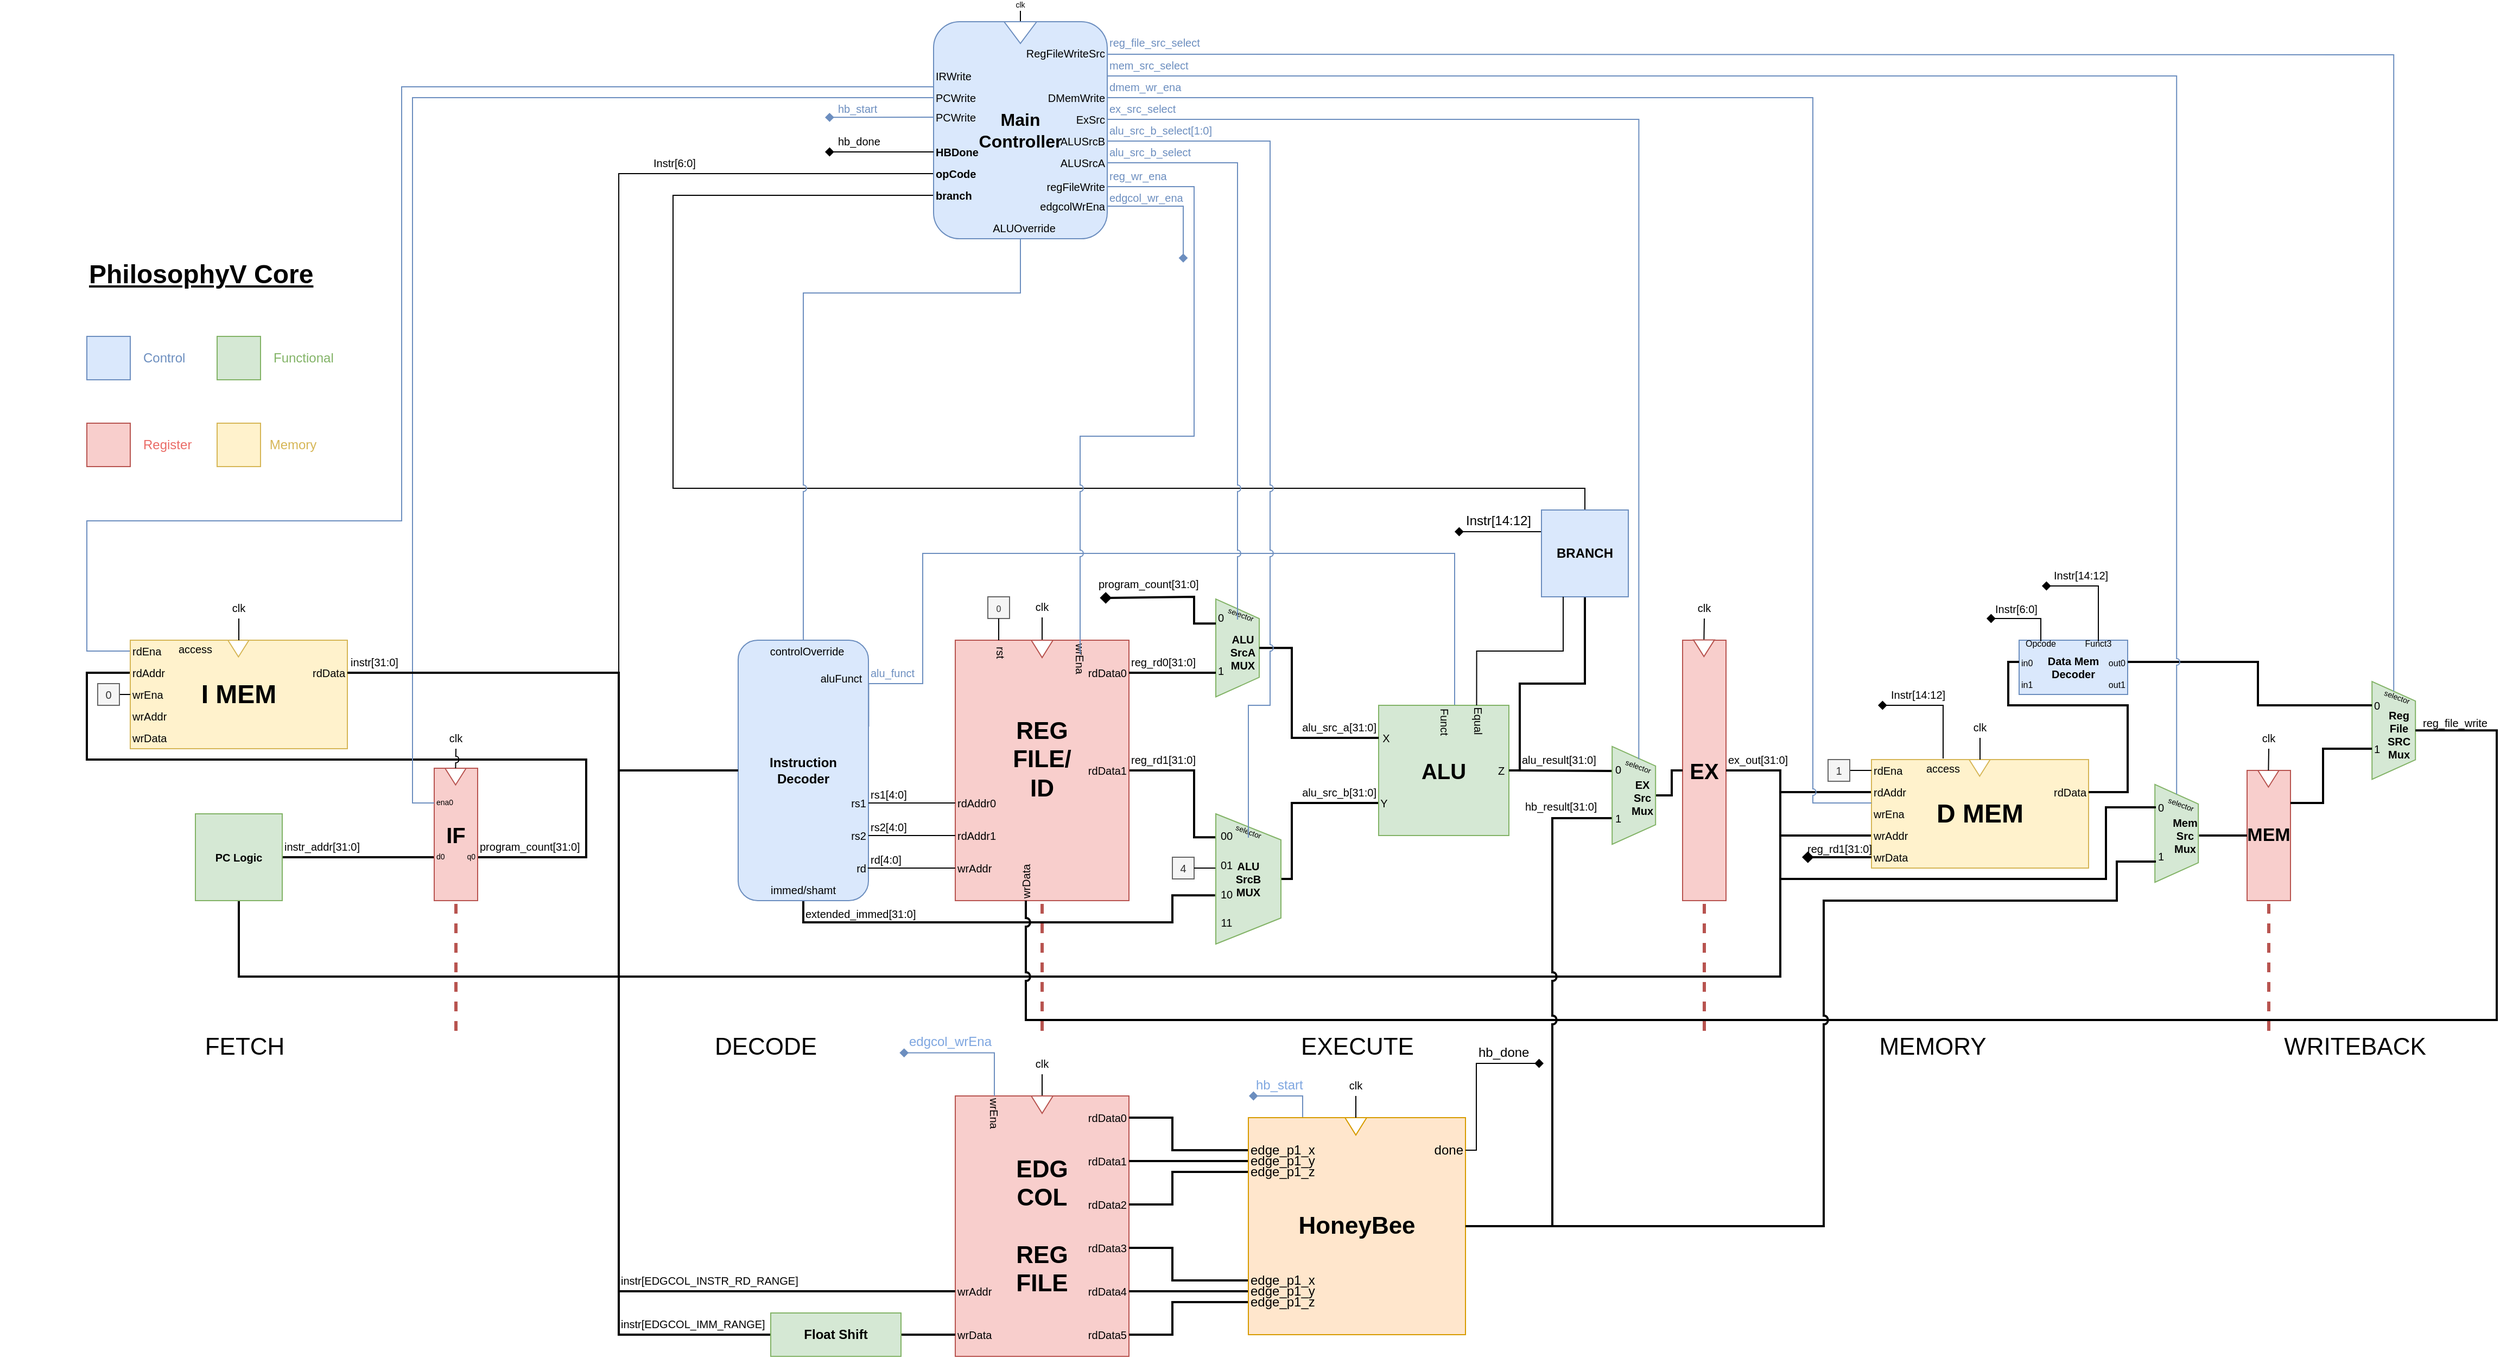 <mxfile version="12.9.3" type="github" pages="2">
  <diagram id="l-QONBMP0DDUvviEroiV" name="Core">
    <mxGraphModel dx="2050" dy="1390" grid="1" gridSize="10" guides="0" tooltips="1" connect="1" arrows="0" fold="0" page="1" pageScale="1" pageWidth="1654" pageHeight="1169" math="0" shadow="0">
      <root>
        <mxCell id="0" />
        <mxCell id="1" parent="0" />
        <mxCell id="HOlAsRSi7wnQ6gfCSoNq-4" style="edgeStyle=orthogonalEdgeStyle;rounded=0;orthogonalLoop=1;jettySize=auto;html=1;exitX=0.5;exitY=0;exitDx=0;exitDy=0;endArrow=none;endFill=0;strokeWidth=1;entryX=0;entryY=0.5;entryDx=0;entryDy=0;" parent="1" source="HOlAsRSi7wnQ6gfCSoNq-1" target="HOlAsRSi7wnQ6gfCSoNq-5" edge="1">
          <mxGeometry relative="1" as="geometry">
            <mxPoint x="-240" y="-500" as="targetPoint" />
            <Array as="points">
              <mxPoint x="580" y="-260" />
              <mxPoint x="-260" y="-260" />
              <mxPoint x="-260" y="-530" />
            </Array>
          </mxGeometry>
        </mxCell>
        <mxCell id="xL4N-ghUUYKI6hG-xeT8-61" style="edgeStyle=orthogonalEdgeStyle;rounded=0;orthogonalLoop=1;jettySize=auto;html=1;exitX=1;exitY=0.5;exitDx=0;exitDy=0;endArrow=none;endFill=0;fontSize=10;entryX=0;entryY=0.5;entryDx=0;entryDy=0;strokeWidth=2;" parent="1" source="H52QTwc8cEu2d-Yzidcd-16" target="H52QTwc8cEu2d-Yzidcd-69" edge="1">
          <mxGeometry relative="1" as="geometry">
            <mxPoint x="-790" y="-70" as="targetPoint" />
            <Array as="points">
              <mxPoint x="-340" y="80" />
              <mxPoint x="-340" y="-10" />
              <mxPoint x="-800" y="-10" />
              <mxPoint x="-800" y="-90" />
            </Array>
          </mxGeometry>
        </mxCell>
        <mxCell id="hGfVSJJntF7uIiP-9wyQ-5" style="edgeStyle=orthogonalEdgeStyle;rounded=0;jumpStyle=arc;orthogonalLoop=1;jettySize=auto;html=1;exitX=0.5;exitY=1;exitDx=0;exitDy=0;entryX=0.626;entryY=1.011;entryDx=0;entryDy=0;entryPerimeter=0;startArrow=none;startFill=0;endArrow=none;endFill=0;fontSize=10;align=center;strokeWidth=2;" parent="1" source="xL4N-ghUUYKI6hG-xeT8-9" target="JDJYhe-PeFsWq8iMDvUq-151" edge="1">
          <mxGeometry relative="1" as="geometry">
            <Array as="points">
              <mxPoint x="-140" y="140" />
              <mxPoint x="200" y="140" />
              <mxPoint x="200" y="115" />
            </Array>
            <mxPoint x="-60" y="140" as="sourcePoint" />
          </mxGeometry>
        </mxCell>
        <mxCell id="nxd8uxMiezizvUfxafDj-1" style="edgeStyle=orthogonalEdgeStyle;rounded=0;jumpStyle=arc;orthogonalLoop=1;jettySize=auto;html=1;exitX=1;exitY=0.5;exitDx=0;exitDy=0;endArrow=none;endFill=0;fontSize=10;align=center;entryX=0.5;entryY=1;entryDx=0;entryDy=0;strokeWidth=2;" parent="1" source="JDJYhe-PeFsWq8iMDvUq-101" target="H52QTwc8cEu2d-Yzidcd-7" edge="1">
          <mxGeometry relative="1" as="geometry">
            <mxPoint x="160" y="210" as="targetPoint" />
            <Array as="points">
              <mxPoint x="760" />
              <mxPoint x="760" y="190" />
              <mxPoint x="-660" y="190" />
            </Array>
          </mxGeometry>
        </mxCell>
        <mxCell id="z4j0CR-0EhmNLGbJofKO-28" style="edgeStyle=orthogonalEdgeStyle;rounded=0;jumpStyle=arc;orthogonalLoop=1;jettySize=auto;html=1;exitX=0;exitY=0.5;exitDx=0;exitDy=0;endArrow=none;endFill=0;fontSize=10;align=center;entryX=1;entryY=0.5;entryDx=0;entryDy=0;" parent="1" source="JDJYhe-PeFsWq8iMDvUq-144" target="H52QTwc8cEu2d-Yzidcd-70" edge="1">
          <mxGeometry relative="1" as="geometry">
            <mxPoint x="-340" as="targetPoint" />
            <Array as="points">
              <mxPoint x="-310" y="-550" />
              <mxPoint x="-310" y="-90" />
            </Array>
          </mxGeometry>
        </mxCell>
        <mxCell id="b9wL08kcFKdRMESmPfWV-31" value="" style="group;fontSize=10;" parent="1" vertex="1" connectable="0">
          <mxGeometry x="410" y="50" width="160" height="110" as="geometry" />
        </mxCell>
        <mxCell id="JDJYhe-PeFsWq8iMDvUq-91" style="edgeStyle=orthogonalEdgeStyle;rounded=0;orthogonalLoop=1;jettySize=auto;html=1;exitX=1.002;exitY=0.332;exitDx=0;exitDy=0;endArrow=none;endFill=0;strokeWidth=1;fontSize=10;fontColor=#000000;entryX=0.5;entryY=0;entryDx=0;entryDy=0;fillColor=#dae8fc;strokeColor=#6c8ebf;jumpStyle=arc;exitPerimeter=0;" parent="1" source="b9wL08kcFKdRMESmPfWV-22" target="b9wL08kcFKdRMESmPfWV-4" edge="1">
          <mxGeometry relative="1" as="geometry">
            <mxPoint x="440" y="-30" as="targetPoint" />
            <Array as="points">
              <mxPoint x="-80" y="-80" />
              <mxPoint x="-30" y="-80" />
              <mxPoint x="-30" y="-200" />
              <mxPoint x="460" y="-200" />
            </Array>
          </mxGeometry>
        </mxCell>
        <mxCell id="JDJYhe-PeFsWq8iMDvUq-122" style="edgeStyle=orthogonalEdgeStyle;rounded=0;jumpStyle=arc;orthogonalLoop=1;jettySize=auto;html=1;exitX=1;exitY=0.5;exitDx=0;exitDy=0;endArrow=none;endFill=0;strokeWidth=2;fontSize=10;fontColor=#000000;entryX=0.25;entryY=1;entryDx=0;entryDy=0;" parent="1" source="b9wL08kcFKdRMESmPfWV-4" target="aAIYx2HJeKDsSozss50m-56" edge="1">
          <mxGeometry relative="1" as="geometry">
            <mxPoint x="610" y="20" as="targetPoint" />
            <Array as="points">
              <mxPoint x="590" />
              <mxPoint x="590" />
            </Array>
          </mxGeometry>
        </mxCell>
        <mxCell id="JDJYhe-PeFsWq8iMDvUq-132" value="" style="group" parent="1" vertex="1" connectable="0">
          <mxGeometry x="-260" y="-120" width="250" height="240" as="geometry" />
        </mxCell>
        <mxCell id="b9wL08kcFKdRMESmPfWV-39" value="" style="group;rounded=0;fontSize=10;" parent="JDJYhe-PeFsWq8iMDvUq-132" vertex="1" connectable="0">
          <mxGeometry x="30" width="220" height="240" as="geometry" />
        </mxCell>
        <mxCell id="b9wL08kcFKdRMESmPfWV-29" value="" style="group;fontSize=10;" parent="b9wL08kcFKdRMESmPfWV-39" vertex="1" connectable="0">
          <mxGeometry width="210" height="240" as="geometry" />
        </mxCell>
        <mxCell id="xL4N-ghUUYKI6hG-xeT8-17" value="" style="group" parent="b9wL08kcFKdRMESmPfWV-29" vertex="1" connectable="0">
          <mxGeometry x="30" width="120" height="240" as="geometry" />
        </mxCell>
        <mxCell id="b9wL08kcFKdRMESmPfWV-22" value="&lt;b&gt;&lt;font style=&quot;font-size: 12px&quot;&gt;Instruction&lt;br&gt;Decoder&lt;/font&gt;&lt;/b&gt;" style="rounded=1;whiteSpace=wrap;html=1;fillColor=#dae8fc;strokeColor=#6c8ebf;fontSize=10;glass=0;shadow=0;comic=0;" parent="xL4N-ghUUYKI6hG-xeT8-17" vertex="1">
          <mxGeometry width="120" height="240" as="geometry" />
        </mxCell>
        <mxCell id="b9wL08kcFKdRMESmPfWV-28" value="&lt;font style=&quot;font-size: 10px&quot;&gt;aluFunct&lt;br style=&quot;font-size: 10px&quot;&gt;&lt;/font&gt;" style="text;html=1;strokeColor=none;fillColor=none;align=center;verticalAlign=middle;whiteSpace=wrap;rounded=0;fontSize=10;" parent="xL4N-ghUUYKI6hG-xeT8-17" vertex="1">
          <mxGeometry x="70" y="30" width="50" height="10" as="geometry" />
        </mxCell>
        <mxCell id="v3qrlSYfu_zY7_g9KZ85-3" value="controlOverride" style="text;html=1;strokeColor=none;fillColor=none;align=center;verticalAlign=middle;whiteSpace=wrap;rounded=0;shadow=0;glass=0;comic=0;fontSize=10;fontColor=#000000;" parent="xL4N-ghUUYKI6hG-xeT8-17" vertex="1">
          <mxGeometry x="30.003" width="66.667" height="20" as="geometry" />
        </mxCell>
        <mxCell id="xL4N-ghUUYKI6hG-xeT8-6" value="rs1" style="text;html=1;strokeColor=none;fillColor=none;align=right;verticalAlign=middle;whiteSpace=wrap;rounded=0;fontSize=10;fontColor=#000000;" parent="xL4N-ghUUYKI6hG-xeT8-17" vertex="1">
          <mxGeometry x="70" y="140" width="50" height="20" as="geometry" />
        </mxCell>
        <mxCell id="xL4N-ghUUYKI6hG-xeT8-7" value="rs2" style="text;html=1;strokeColor=none;fillColor=none;align=right;verticalAlign=middle;whiteSpace=wrap;rounded=0;fontSize=10;fontColor=#000000;" parent="xL4N-ghUUYKI6hG-xeT8-17" vertex="1">
          <mxGeometry x="70" y="170" width="50" height="20" as="geometry" />
        </mxCell>
        <mxCell id="xL4N-ghUUYKI6hG-xeT8-8" value="rd" style="text;html=1;strokeColor=none;fillColor=none;align=right;verticalAlign=middle;whiteSpace=wrap;rounded=0;fontSize=10;fontColor=#000000;" parent="xL4N-ghUUYKI6hG-xeT8-17" vertex="1">
          <mxGeometry x="70" y="200" width="50" height="20" as="geometry" />
        </mxCell>
        <mxCell id="xL4N-ghUUYKI6hG-xeT8-9" value="immed/shamt" style="text;html=1;strokeColor=none;fillColor=none;align=center;verticalAlign=middle;whiteSpace=wrap;rounded=0;fontSize=10;fontColor=#000000;" parent="xL4N-ghUUYKI6hG-xeT8-17" vertex="1">
          <mxGeometry x="30" y="220" width="60" height="20" as="geometry" />
        </mxCell>
        <mxCell id="JDJYhe-PeFsWq8iMDvUq-157" style="edgeStyle=orthogonalEdgeStyle;rounded=0;jumpStyle=arc;orthogonalLoop=1;jettySize=auto;html=1;exitX=1;exitY=0.5;exitDx=0;exitDy=0;endArrow=none;endFill=0;strokeWidth=2;fontSize=10;fontColor=#000000;entryX=0.18;entryY=0.994;entryDx=0;entryDy=0;entryPerimeter=0;" parent="1" source="JDJYhe-PeFsWq8iMDvUq-75" target="JDJYhe-PeFsWq8iMDvUq-151" edge="1">
          <mxGeometry relative="1" as="geometry">
            <mxPoint x="370" y="50.143" as="targetPoint" />
            <mxPoint x="250" y="60" as="sourcePoint" />
            <Array as="points">
              <mxPoint x="220" />
              <mxPoint x="220" y="62" />
            </Array>
          </mxGeometry>
        </mxCell>
        <mxCell id="JDJYhe-PeFsWq8iMDvUq-159" style="edgeStyle=orthogonalEdgeStyle;rounded=0;jumpStyle=arc;orthogonalLoop=1;jettySize=auto;html=1;exitX=0.5;exitY=0;exitDx=0;exitDy=0;entryX=0;entryY=0.75;entryDx=0;entryDy=0;endArrow=none;endFill=0;strokeWidth=2;fontSize=10;fontColor=#000000;" parent="1" source="JDJYhe-PeFsWq8iMDvUq-151" target="b9wL08kcFKdRMESmPfWV-4" edge="1">
          <mxGeometry relative="1" as="geometry">
            <mxPoint x="390" y="60" as="sourcePoint" />
            <Array as="points">
              <mxPoint x="310" y="100" />
              <mxPoint x="310" y="30" />
            </Array>
          </mxGeometry>
        </mxCell>
        <mxCell id="JDJYhe-PeFsWq8iMDvUq-161" value="" style="group" parent="1" vertex="1" connectable="0">
          <mxGeometry x="360" y="-60" width="260" height="120" as="geometry" />
        </mxCell>
        <mxCell id="JDJYhe-PeFsWq8iMDvUq-148" value="" style="group" parent="JDJYhe-PeFsWq8iMDvUq-161" vertex="1" connectable="0">
          <mxGeometry x="50" width="210" height="120" as="geometry" />
        </mxCell>
        <mxCell id="JDJYhe-PeFsWq8iMDvUq-121" value="" style="group" parent="JDJYhe-PeFsWq8iMDvUq-148" vertex="1" connectable="0">
          <mxGeometry x="-20" width="120" height="120" as="geometry" />
        </mxCell>
        <mxCell id="b9wL08kcFKdRMESmPfWV-4" value="&lt;b&gt;&lt;font style=&quot;font-size: 20px&quot;&gt;ALU&lt;/font&gt;&lt;/b&gt;" style="whiteSpace=wrap;html=1;aspect=fixed;fillColor=#d5e8d4;strokeColor=#82b366;fontSize=10;" parent="JDJYhe-PeFsWq8iMDvUq-121" vertex="1">
          <mxGeometry width="120" height="120" as="geometry" />
        </mxCell>
        <mxCell id="b9wL08kcFKdRMESmPfWV-14" value="&lt;span style=&quot;font-size: 10px;&quot;&gt;Z&lt;/span&gt;" style="text;html=1;strokeColor=none;fillColor=none;align=center;verticalAlign=middle;whiteSpace=wrap;rounded=0;fontSize=10;" parent="JDJYhe-PeFsWq8iMDvUq-121" vertex="1">
          <mxGeometry x="108" y="55" width="10" height="10" as="geometry" />
        </mxCell>
        <mxCell id="b9wL08kcFKdRMESmPfWV-24" value="&lt;span style=&quot;font-size: 10px;&quot;&gt;Funct&lt;br style=&quot;font-size: 10px;&quot;&gt;&lt;/span&gt;" style="text;html=1;strokeColor=none;fillColor=none;align=center;verticalAlign=middle;whiteSpace=wrap;rounded=0;rotation=90;fontSize=10;" parent="JDJYhe-PeFsWq8iMDvUq-121" vertex="1">
          <mxGeometry x="47" y="11" width="29" height="9" as="geometry" />
        </mxCell>
        <mxCell id="b9wL08kcFKdRMESmPfWV-7" value="&lt;font style=&quot;font-size: 10px;&quot;&gt;X&lt;/font&gt;" style="text;html=1;strokeColor=none;fillColor=none;align=center;verticalAlign=middle;whiteSpace=wrap;rounded=0;fontSize=10;" parent="JDJYhe-PeFsWq8iMDvUq-121" vertex="1">
          <mxGeometry x="2" y="20" width="10" height="20" as="geometry" />
        </mxCell>
        <mxCell id="b9wL08kcFKdRMESmPfWV-10" value="&lt;span style=&quot;font-size: 10px;&quot;&gt;Y&lt;/span&gt;" style="text;html=1;strokeColor=none;fillColor=none;align=center;verticalAlign=middle;whiteSpace=wrap;rounded=0;fontSize=10;" parent="JDJYhe-PeFsWq8iMDvUq-121" vertex="1">
          <mxGeometry y="80" width="10" height="20" as="geometry" />
        </mxCell>
        <mxCell id="JDJYhe-PeFsWq8iMDvUq-127" value="alu_result[31:0]" style="text;html=1;strokeColor=none;fillColor=none;align=left;verticalAlign=middle;whiteSpace=wrap;rounded=0;fontSize=10;fontColor=#000000;" parent="JDJYhe-PeFsWq8iMDvUq-148" vertex="1">
          <mxGeometry x="110" y="40" width="60" height="20" as="geometry" />
        </mxCell>
        <mxCell id="Y8Nts720FeTVgcT6DSPe-1" value="hb_result[31:0]" style="text;html=1;align=left;verticalAlign=middle;resizable=0;points=[];autosize=1;fontColor=#000000;fontSize=10;" parent="JDJYhe-PeFsWq8iMDvUq-148" vertex="1">
          <mxGeometry x="113" y="83" width="80" height="20" as="geometry" />
        </mxCell>
        <mxCell id="JDJYhe-PeFsWq8iMDvUq-116" value="alu_src_a[31:0]" style="text;html=1;strokeColor=none;fillColor=none;align=right;verticalAlign=middle;whiteSpace=wrap;rounded=0;fontSize=10;fontColor=#000000;" parent="JDJYhe-PeFsWq8iMDvUq-161" vertex="1">
          <mxGeometry x="-20" y="10" width="50" height="20" as="geometry" />
        </mxCell>
        <mxCell id="JDJYhe-PeFsWq8iMDvUq-117" value="alu_src_b[31:0]" style="text;html=1;strokeColor=none;fillColor=none;align=right;verticalAlign=middle;whiteSpace=wrap;rounded=0;fontSize=10;fontColor=#000000;" parent="JDJYhe-PeFsWq8iMDvUq-161" vertex="1">
          <mxGeometry x="-20" y="70" width="50" height="20" as="geometry" />
        </mxCell>
        <mxCell id="JDJYhe-PeFsWq8iMDvUq-147" value="reg_wr_ena" style="text;html=1;strokeColor=none;fillColor=none;align=left;verticalAlign=middle;whiteSpace=wrap;rounded=0;shadow=0;glass=0;comic=0;fontSize=10;fontColor=#6C8EBF;" parent="1" vertex="1">
          <mxGeometry x="140" y="-558" width="70" height="20" as="geometry" />
        </mxCell>
        <mxCell id="JDJYhe-PeFsWq8iMDvUq-169" value="alu_src_b_select[1:0]" style="text;html=1;strokeColor=none;fillColor=none;align=left;verticalAlign=middle;whiteSpace=wrap;rounded=0;shadow=0;glass=0;comic=0;fontSize=10;fontColor=#6C8EBF;" parent="1" vertex="1">
          <mxGeometry x="140" y="-600" width="70" height="20" as="geometry" />
        </mxCell>
        <mxCell id="JDJYhe-PeFsWq8iMDvUq-172" value="" style="group" parent="1" vertex="1" connectable="0">
          <mxGeometry x="270" y="50" width="120" height="100" as="geometry" />
        </mxCell>
        <mxCell id="JDJYhe-PeFsWq8iMDvUq-158" value="" style="group" parent="JDJYhe-PeFsWq8iMDvUq-172" vertex="1" connectable="0">
          <mxGeometry width="120" height="100" as="geometry" />
        </mxCell>
        <mxCell id="JDJYhe-PeFsWq8iMDvUq-151" value="" style="shape=trapezoid;perimeter=trapezoidPerimeter;whiteSpace=wrap;html=1;rounded=0;shadow=0;glass=0;comic=0;fillColor=#d5e8d4;fontSize=10;align=center;rotation=90;strokeColor=#82b366;" parent="JDJYhe-PeFsWq8iMDvUq-158" vertex="1">
          <mxGeometry x="-60" y="20" width="120" height="60" as="geometry" />
        </mxCell>
        <mxCell id="JDJYhe-PeFsWq8iMDvUq-152" value="&lt;b&gt;ALU SrcB&lt;br&gt;MUX&lt;/b&gt;" style="text;html=1;strokeColor=none;fillColor=none;align=center;verticalAlign=middle;whiteSpace=wrap;rounded=0;shadow=0;glass=0;comic=0;fontSize=10;fontColor=#000000;" parent="JDJYhe-PeFsWq8iMDvUq-158" vertex="1">
          <mxGeometry x="-20" y="30" width="40" height="40" as="geometry" />
        </mxCell>
        <mxCell id="JDJYhe-PeFsWq8iMDvUq-153" value="00" style="text;html=1;strokeColor=none;fillColor=none;align=center;verticalAlign=middle;whiteSpace=wrap;rounded=0;shadow=0;glass=0;comic=0;fontSize=10;fontColor=#000000;" parent="JDJYhe-PeFsWq8iMDvUq-158" vertex="1">
          <mxGeometry x="-30" width="20" height="20" as="geometry" />
        </mxCell>
        <mxCell id="JDJYhe-PeFsWq8iMDvUq-154" value="01" style="text;html=1;strokeColor=none;fillColor=none;align=center;verticalAlign=middle;whiteSpace=wrap;rounded=0;shadow=0;glass=0;comic=0;fontSize=10;fontColor=#000000;" parent="JDJYhe-PeFsWq8iMDvUq-158" vertex="1">
          <mxGeometry x="-30" y="27" width="20" height="20" as="geometry" />
        </mxCell>
        <mxCell id="JDJYhe-PeFsWq8iMDvUq-155" value="10" style="text;html=1;strokeColor=none;fillColor=none;align=center;verticalAlign=middle;whiteSpace=wrap;rounded=0;shadow=0;glass=0;comic=0;fontSize=10;fontColor=#000000;" parent="JDJYhe-PeFsWq8iMDvUq-158" vertex="1">
          <mxGeometry x="-30" y="54" width="20" height="20" as="geometry" />
        </mxCell>
        <mxCell id="JDJYhe-PeFsWq8iMDvUq-156" value="11" style="text;html=1;strokeColor=none;fillColor=none;align=center;verticalAlign=middle;whiteSpace=wrap;rounded=0;shadow=0;glass=0;comic=0;fontSize=10;fontColor=#000000;" parent="JDJYhe-PeFsWq8iMDvUq-158" vertex="1">
          <mxGeometry x="-30" y="80" width="20" height="20" as="geometry" />
        </mxCell>
        <mxCell id="JDJYhe-PeFsWq8iMDvUq-162" value="4" style="whiteSpace=wrap;html=1;aspect=fixed;rounded=0;shadow=0;glass=0;comic=0;fillColor=#f5f5f5;fontSize=10;fontColor=#333333;align=center;strokeColor=#666666;" parent="JDJYhe-PeFsWq8iMDvUq-158" vertex="1">
          <mxGeometry x="-70" y="30" width="20" height="20" as="geometry" />
        </mxCell>
        <mxCell id="JDJYhe-PeFsWq8iMDvUq-163" style="edgeStyle=orthogonalEdgeStyle;rounded=0;jumpStyle=arc;orthogonalLoop=1;jettySize=auto;html=1;exitX=1;exitY=0.5;exitDx=0;exitDy=0;entryX=0.415;entryY=1.006;entryDx=0;entryDy=0;entryPerimeter=0;endArrow=none;endFill=0;strokeWidth=1;fontSize=10;fontColor=#000000;" parent="JDJYhe-PeFsWq8iMDvUq-158" source="JDJYhe-PeFsWq8iMDvUq-162" target="JDJYhe-PeFsWq8iMDvUq-151" edge="1">
          <mxGeometry relative="1" as="geometry" />
        </mxCell>
        <mxCell id="JDJYhe-PeFsWq8iMDvUq-170" value="selector" style="text;html=1;strokeColor=none;fillColor=none;align=center;verticalAlign=middle;whiteSpace=wrap;rounded=0;shadow=0;glass=0;comic=0;fontSize=7;fontColor=#000000;rotation=20;" parent="JDJYhe-PeFsWq8iMDvUq-158" vertex="1">
          <mxGeometry x="-20" y="-3" width="40" height="20" as="geometry" />
        </mxCell>
        <mxCell id="JDJYhe-PeFsWq8iMDvUq-175" style="edgeStyle=orthogonalEdgeStyle;rounded=0;jumpStyle=arc;orthogonalLoop=1;jettySize=auto;html=1;exitX=0;exitY=0.5;exitDx=0;exitDy=0;entryX=0.5;entryY=1;entryDx=0;entryDy=0;endArrow=none;endFill=0;strokeWidth=1;fontSize=7;fontColor=#000000;" parent="1" source="JDJYhe-PeFsWq8iMDvUq-173" edge="1">
          <mxGeometry relative="1" as="geometry">
            <mxPoint x="60" y="-700" as="targetPoint" />
          </mxGeometry>
        </mxCell>
        <mxCell id="H52QTwc8cEu2d-Yzidcd-14" style="edgeStyle=orthogonalEdgeStyle;rounded=0;jumpStyle=arc;orthogonalLoop=1;jettySize=auto;html=1;exitX=1;exitY=0.5;exitDx=0;exitDy=0;entryX=0;entryY=0.5;entryDx=0;entryDy=0;endArrow=none;endFill=0;strokeWidth=2;fontSize=2;fontColor=#000000;" parent="1" source="H52QTwc8cEu2d-Yzidcd-7" target="H52QTwc8cEu2d-Yzidcd-15" edge="1">
          <mxGeometry relative="1" as="geometry">
            <Array as="points">
              <mxPoint x="-650" y="80" />
              <mxPoint x="-650" y="80" />
            </Array>
          </mxGeometry>
        </mxCell>
        <mxCell id="H52QTwc8cEu2d-Yzidcd-28" value="" style="group" parent="1" vertex="1" connectable="0">
          <mxGeometry x="-20" y="-710" width="160" height="220" as="geometry" />
        </mxCell>
        <mxCell id="JDJYhe-PeFsWq8iMDvUq-164" value="" style="group" parent="H52QTwc8cEu2d-Yzidcd-28" vertex="1" connectable="0">
          <mxGeometry y="20" width="160" height="200" as="geometry" />
        </mxCell>
        <mxCell id="JDJYhe-PeFsWq8iMDvUq-133" value="&lt;font style=&quot;font-size: 16px&quot;&gt;&lt;b&gt;Main&lt;br&gt;Controller&lt;br&gt;&lt;/b&gt;&lt;/font&gt;" style="rounded=1;whiteSpace=wrap;html=1;shadow=0;glass=0;comic=0;fillColor=#dae8fc;fontSize=10;align=center;strokeColor=#6c8ebf;" parent="JDJYhe-PeFsWq8iMDvUq-164" vertex="1">
          <mxGeometry width="160" height="200" as="geometry" />
        </mxCell>
        <mxCell id="JDJYhe-PeFsWq8iMDvUq-134" value="PCWrite" style="text;html=1;strokeColor=none;fillColor=none;align=left;verticalAlign=middle;whiteSpace=wrap;rounded=0;shadow=0;glass=0;comic=0;fontSize=10;fontColor=#000000;" parent="JDJYhe-PeFsWq8iMDvUq-164" vertex="1">
          <mxGeometry x="0.003" y="60" width="66.667" height="20" as="geometry" />
        </mxCell>
        <mxCell id="JDJYhe-PeFsWq8iMDvUq-144" value="opCode" style="text;html=1;strokeColor=none;fillColor=none;align=left;verticalAlign=middle;whiteSpace=wrap;rounded=0;shadow=0;glass=0;comic=0;fontSize=10;fontColor=#000000;fontStyle=1" parent="JDJYhe-PeFsWq8iMDvUq-164" vertex="1">
          <mxGeometry y="130" width="53.333" height="20" as="geometry" />
        </mxCell>
        <mxCell id="JDJYhe-PeFsWq8iMDvUq-146" value="regFileWrite" style="text;html=1;strokeColor=none;fillColor=none;align=right;verticalAlign=middle;whiteSpace=wrap;rounded=0;shadow=0;glass=0;comic=0;fontSize=10;fontColor=#000000;" parent="JDJYhe-PeFsWq8iMDvUq-164" vertex="1">
          <mxGeometry x="93.333" y="142" width="66.667" height="20" as="geometry" />
        </mxCell>
        <mxCell id="JDJYhe-PeFsWq8iMDvUq-167" value="ALUSrcB" style="text;html=1;strokeColor=none;fillColor=none;align=right;verticalAlign=middle;whiteSpace=wrap;rounded=0;shadow=0;glass=0;comic=0;fontSize=10;fontColor=#000000;" parent="JDJYhe-PeFsWq8iMDvUq-164" vertex="1">
          <mxGeometry x="110" y="100" width="50" height="20" as="geometry" />
        </mxCell>
        <mxCell id="JDJYhe-PeFsWq8iMDvUq-173" value="" style="triangle;whiteSpace=wrap;html=1;rounded=0;shadow=0;glass=0;comic=0;fillColor=#FFFFFF;fontSize=7;align=left;rotation=90;strokeColor=#6c8ebf;" parent="JDJYhe-PeFsWq8iMDvUq-164" vertex="1">
          <mxGeometry x="70" y="-5" width="20" height="30" as="geometry" />
        </mxCell>
        <mxCell id="z4j0CR-0EhmNLGbJofKO-23" value="ALUSrcA" style="text;html=1;strokeColor=none;fillColor=none;align=right;verticalAlign=middle;whiteSpace=wrap;rounded=0;shadow=0;glass=0;comic=0;fontSize=10;fontColor=#000000;" parent="JDJYhe-PeFsWq8iMDvUq-164" vertex="1">
          <mxGeometry x="110" y="120" width="50" height="20" as="geometry" />
        </mxCell>
        <mxCell id="583djeTrPw9-yn3PCTqU-1" value="IRWrite" style="text;html=1;strokeColor=none;fillColor=none;align=left;verticalAlign=middle;whiteSpace=wrap;rounded=0;shadow=0;glass=0;comic=0;fontSize=10;fontColor=#000000;" parent="JDJYhe-PeFsWq8iMDvUq-164" vertex="1">
          <mxGeometry y="40" width="53.333" height="20" as="geometry" />
        </mxCell>
        <mxCell id="v3qrlSYfu_zY7_g9KZ85-2" value="ALUOverride" style="text;html=1;strokeColor=none;fillColor=none;align=center;verticalAlign=middle;whiteSpace=wrap;rounded=0;shadow=0;glass=0;comic=0;fontSize=10;fontColor=#000000;" parent="JDJYhe-PeFsWq8iMDvUq-164" vertex="1">
          <mxGeometry x="50.003" y="180" width="66.667" height="20" as="geometry" />
        </mxCell>
        <mxCell id="xL4N-ghUUYKI6hG-xeT8-38" value="RegFileWriteSrc" style="text;html=1;strokeColor=none;fillColor=none;align=right;verticalAlign=middle;whiteSpace=wrap;rounded=0;shadow=0;glass=0;comic=0;fontSize=10;fontColor=#000000;" parent="JDJYhe-PeFsWq8iMDvUq-164" vertex="1">
          <mxGeometry x="90" y="19" width="70" height="20" as="geometry" />
        </mxCell>
        <mxCell id="shFazQquoVVio-rWoz1f-1" value="DMemWrite" style="text;html=1;strokeColor=none;fillColor=none;align=right;verticalAlign=middle;whiteSpace=wrap;rounded=0;shadow=0;glass=0;comic=0;fontSize=10;fontColor=#000000;" parent="JDJYhe-PeFsWq8iMDvUq-164" vertex="1">
          <mxGeometry x="90" y="60" width="70" height="20" as="geometry" />
        </mxCell>
        <mxCell id="HOlAsRSi7wnQ6gfCSoNq-5" value="branch" style="text;html=1;strokeColor=none;fillColor=none;align=left;verticalAlign=middle;whiteSpace=wrap;rounded=0;shadow=0;glass=0;comic=0;fontSize=10;fontColor=#000000;fontStyle=1" parent="JDJYhe-PeFsWq8iMDvUq-164" vertex="1">
          <mxGeometry y="150" width="53.333" height="20" as="geometry" />
        </mxCell>
        <mxCell id="aAIYx2HJeKDsSozss50m-25" value="edgcolWrEna" style="text;html=1;strokeColor=none;fillColor=none;align=right;verticalAlign=middle;whiteSpace=wrap;rounded=0;shadow=0;glass=0;comic=0;fontSize=10;fontColor=#000000;" parent="JDJYhe-PeFsWq8iMDvUq-164" vertex="1">
          <mxGeometry x="93.003" y="160" width="66.667" height="20" as="geometry" />
        </mxCell>
        <mxCell id="aAIYx2HJeKDsSozss50m-67" value="ExSrc" style="text;html=1;strokeColor=none;fillColor=none;align=right;verticalAlign=middle;whiteSpace=wrap;rounded=0;shadow=0;glass=0;comic=0;fontSize=10;fontColor=#000000;" parent="JDJYhe-PeFsWq8iMDvUq-164" vertex="1">
          <mxGeometry x="90" y="80" width="70" height="20" as="geometry" />
        </mxCell>
        <mxCell id="aAIYx2HJeKDsSozss50m-70" value="HBDone" style="text;html=1;strokeColor=none;fillColor=none;align=left;verticalAlign=middle;whiteSpace=wrap;rounded=0;shadow=0;glass=0;comic=0;fontSize=10;fontColor=#000000;fontStyle=1" parent="JDJYhe-PeFsWq8iMDvUq-164" vertex="1">
          <mxGeometry y="110" width="53.333" height="20" as="geometry" />
        </mxCell>
        <mxCell id="aAIYx2HJeKDsSozss50m-73" value="PCWrite" style="text;html=1;strokeColor=none;fillColor=none;align=left;verticalAlign=middle;whiteSpace=wrap;rounded=0;shadow=0;glass=0;comic=0;fontSize=10;fontColor=#000000;" parent="JDJYhe-PeFsWq8iMDvUq-164" vertex="1">
          <mxGeometry x="0.003" y="78" width="66.667" height="20" as="geometry" />
        </mxCell>
        <mxCell id="JDJYhe-PeFsWq8iMDvUq-174" value="clk" style="text;html=1;strokeColor=none;fillColor=none;align=center;verticalAlign=middle;whiteSpace=wrap;rounded=0;shadow=0;glass=0;comic=0;fontSize=7;fontColor=#000000;" parent="H52QTwc8cEu2d-Yzidcd-28" vertex="1">
          <mxGeometry x="60" width="40" height="10" as="geometry" />
        </mxCell>
        <mxCell id="H52QTwc8cEu2d-Yzidcd-32" value="" style="group" parent="1" vertex="1" connectable="0">
          <mxGeometry x="-100" y="-180" width="405.106" height="300" as="geometry" />
        </mxCell>
        <mxCell id="z4j0CR-0EhmNLGbJofKO-16" value="" style="group" parent="H52QTwc8cEu2d-Yzidcd-32" vertex="1" connectable="0">
          <mxGeometry x="339.786" y="30.003" width="65.32" height="82.237" as="geometry" />
        </mxCell>
        <mxCell id="z4j0CR-0EhmNLGbJofKO-15" value="" style="group" parent="z4j0CR-0EhmNLGbJofKO-16" vertex="1" connectable="0">
          <mxGeometry width="65.32" height="82.237" as="geometry" />
        </mxCell>
        <mxCell id="z4j0CR-0EhmNLGbJofKO-14" value="" style="group" parent="z4j0CR-0EhmNLGbJofKO-15" vertex="1" connectable="0">
          <mxGeometry width="65.32" height="82.237" as="geometry" />
        </mxCell>
        <mxCell id="z4j0CR-0EhmNLGbJofKO-20" value="" style="group" parent="z4j0CR-0EhmNLGbJofKO-14" vertex="1" connectable="0">
          <mxGeometry y="7.105e-15" width="65.32" height="82.237" as="geometry" />
        </mxCell>
        <mxCell id="z4j0CR-0EhmNLGbJofKO-3" value="" style="shape=trapezoid;perimeter=trapezoidPerimeter;whiteSpace=wrap;html=1;rounded=0;shadow=0;glass=0;comic=0;fillColor=#d5e8d4;fontSize=10;align=center;rotation=90;strokeColor=#82b366;" parent="z4j0CR-0EhmNLGbJofKO-20" vertex="1">
          <mxGeometry x="-24.89" y="17.13" width="90.21" height="40" as="geometry" />
        </mxCell>
        <mxCell id="z4j0CR-0EhmNLGbJofKO-4" value="&lt;b&gt;ALU SrcA&lt;br&gt;MUX&lt;/b&gt;" style="text;html=1;strokeColor=none;fillColor=none;align=center;verticalAlign=middle;whiteSpace=wrap;rounded=0;shadow=0;glass=0;comic=0;fontSize=10;fontColor=#000000;" parent="z4j0CR-0EhmNLGbJofKO-20" vertex="1">
          <mxGeometry x="12.21" y="26.24" width="25.79" height="30" as="geometry" />
        </mxCell>
        <mxCell id="z4j0CR-0EhmNLGbJofKO-13" value="1" style="text;html=1;strokeColor=none;fillColor=none;align=left;verticalAlign=middle;whiteSpace=wrap;rounded=0;fontSize=10;" parent="z4j0CR-0EhmNLGbJofKO-20" vertex="1">
          <mxGeometry x="0.214" y="48.237" width="10" height="20" as="geometry" />
        </mxCell>
        <mxCell id="z4j0CR-0EhmNLGbJofKO-12" value="0" style="text;html=1;strokeColor=none;fillColor=none;align=left;verticalAlign=middle;whiteSpace=wrap;rounded=0;fontSize=10;" parent="z4j0CR-0EhmNLGbJofKO-20" vertex="1">
          <mxGeometry x="0.214" y="-1.003" width="10" height="20" as="geometry" />
        </mxCell>
        <mxCell id="z4j0CR-0EhmNLGbJofKO-11" value="selector" style="text;html=1;strokeColor=none;fillColor=none;align=center;verticalAlign=middle;whiteSpace=wrap;rounded=0;shadow=0;glass=0;comic=0;fontSize=7;fontColor=#000000;rotation=20;" parent="z4j0CR-0EhmNLGbJofKO-20" vertex="1">
          <mxGeometry x="3.214" y="-3.003" width="40" height="20" as="geometry" />
        </mxCell>
        <mxCell id="JDJYhe-PeFsWq8iMDvUq-60" value="clk" style="text;html=1;strokeColor=none;fillColor=none;align=center;verticalAlign=middle;whiteSpace=wrap;rounded=0;fontSize=10;" parent="H52QTwc8cEu2d-Yzidcd-32" vertex="1">
          <mxGeometry x="160" y="19" width="40" height="20" as="geometry" />
        </mxCell>
        <mxCell id="JDJYhe-PeFsWq8iMDvUq-64" value="&lt;font style=&quot;font-size: 8px&quot;&gt;0&lt;/font&gt;" style="whiteSpace=wrap;html=1;aspect=fixed;fillColor=#f5f5f5;fontSize=10;fontColor=#333333;align=center;strokeColor=#666666;" parent="H52QTwc8cEu2d-Yzidcd-32" vertex="1">
          <mxGeometry x="130" y="20" width="20" height="20" as="geometry" />
        </mxCell>
        <mxCell id="JDJYhe-PeFsWq8iMDvUq-56" value="" style="group;fillColor=#f8cecc;strokeColor=#b85450;fontSize=10;" parent="H52QTwc8cEu2d-Yzidcd-32" vertex="1" connectable="0">
          <mxGeometry x="100" y="60" width="160" height="240" as="geometry" />
        </mxCell>
        <mxCell id="JDJYhe-PeFsWq8iMDvUq-114" value="reg_rd0[31:0]" style="text;html=1;strokeColor=none;fillColor=none;align=left;verticalAlign=middle;whiteSpace=wrap;rounded=0;fontSize=10;fontColor=#000000;" parent="H52QTwc8cEu2d-Yzidcd-32" vertex="1">
          <mxGeometry x="260" y="70" width="70" height="20" as="geometry" />
        </mxCell>
        <mxCell id="JDJYhe-PeFsWq8iMDvUq-115" value="reg_rd1[31:0]" style="text;html=1;strokeColor=none;fillColor=none;align=left;verticalAlign=middle;whiteSpace=wrap;rounded=0;fontSize=10;fontColor=#000000;" parent="H52QTwc8cEu2d-Yzidcd-32" vertex="1">
          <mxGeometry x="260" y="160" width="50" height="20" as="geometry" />
        </mxCell>
        <mxCell id="z4j0CR-0EhmNLGbJofKO-26" style="edgeStyle=orthogonalEdgeStyle;rounded=0;jumpStyle=arc;orthogonalLoop=1;jettySize=auto;html=1;exitX=0;exitY=0.5;exitDx=0;exitDy=0;endArrow=none;endFill=0;fontSize=10;entryX=0.5;entryY=1;entryDx=0;entryDy=0;align=center;" parent="H52QTwc8cEu2d-Yzidcd-32" source="JDJYhe-PeFsWq8iMDvUq-58" target="JDJYhe-PeFsWq8iMDvUq-60" edge="1">
          <mxGeometry relative="1" as="geometry">
            <mxPoint x="200" y="49" as="targetPoint" />
            <Array as="points">
              <mxPoint x="180" y="40" />
              <mxPoint x="180" y="40" />
            </Array>
          </mxGeometry>
        </mxCell>
        <mxCell id="JDJYhe-PeFsWq8iMDvUq-58" value="" style="triangle;whiteSpace=wrap;html=1;fontSize=10;rotation=90;fillColor=#FFFFFF;strokeColor=#b85450;" parent="H52QTwc8cEu2d-Yzidcd-32" vertex="1">
          <mxGeometry x="172" y="58" width="16" height="20" as="geometry" />
        </mxCell>
        <mxCell id="JDJYhe-PeFsWq8iMDvUq-59" value="rdData0" style="text;html=1;strokeColor=none;fillColor=none;align=right;verticalAlign=middle;whiteSpace=wrap;rounded=0;fontSize=10;" parent="H52QTwc8cEu2d-Yzidcd-32" vertex="1">
          <mxGeometry x="200" y="80" width="60" height="20" as="geometry" />
        </mxCell>
        <mxCell id="JDJYhe-PeFsWq8iMDvUq-62" value="rst" style="text;html=1;strokeColor=none;fillColor=none;align=left;verticalAlign=middle;whiteSpace=wrap;rounded=0;fontSize=10;fontColor=#000000;rotation=90;" parent="H52QTwc8cEu2d-Yzidcd-32" vertex="1">
          <mxGeometry x="126" y="70" width="32" height="20" as="geometry" />
        </mxCell>
        <mxCell id="JDJYhe-PeFsWq8iMDvUq-71" value="rdAddr0" style="text;html=1;strokeColor=none;fillColor=none;align=left;verticalAlign=middle;whiteSpace=wrap;rounded=0;fontSize=10;fontColor=#000000;" parent="H52QTwc8cEu2d-Yzidcd-32" vertex="1">
          <mxGeometry x="100" y="200" width="50" height="20" as="geometry" />
        </mxCell>
        <mxCell id="JDJYhe-PeFsWq8iMDvUq-72" value="rdAddr1" style="text;html=1;strokeColor=none;fillColor=none;align=left;verticalAlign=middle;whiteSpace=wrap;rounded=0;fontSize=10;fontColor=#000000;" parent="H52QTwc8cEu2d-Yzidcd-32" vertex="1">
          <mxGeometry x="100" y="230" width="50" height="20" as="geometry" />
        </mxCell>
        <mxCell id="JDJYhe-PeFsWq8iMDvUq-74" value="wrAddr" style="text;html=1;strokeColor=none;fillColor=none;align=left;verticalAlign=middle;whiteSpace=wrap;rounded=0;fontSize=10;fontColor=#000000;" parent="H52QTwc8cEu2d-Yzidcd-32" vertex="1">
          <mxGeometry x="100" y="260" width="50" height="20" as="geometry" />
        </mxCell>
        <mxCell id="JDJYhe-PeFsWq8iMDvUq-75" value="rdData1" style="text;html=1;strokeColor=none;fillColor=none;align=right;verticalAlign=middle;whiteSpace=wrap;rounded=0;fontSize=10;" parent="H52QTwc8cEu2d-Yzidcd-32" vertex="1">
          <mxGeometry x="200" y="170" width="60" height="20" as="geometry" />
        </mxCell>
        <mxCell id="JDJYhe-PeFsWq8iMDvUq-79" value="wrEna" style="text;html=1;strokeColor=none;fillColor=none;align=left;verticalAlign=middle;whiteSpace=wrap;rounded=0;fontSize=10;fontColor=#000000;rotation=90;" parent="H52QTwc8cEu2d-Yzidcd-32" vertex="1">
          <mxGeometry x="199" y="67" width="32" height="20" as="geometry" />
        </mxCell>
        <mxCell id="JDJYhe-PeFsWq8iMDvUq-82" value="wrData" style="text;html=1;strokeColor=none;fillColor=none;align=left;verticalAlign=middle;whiteSpace=wrap;rounded=0;fontSize=10;fontColor=#000000;rotation=-90;" parent="H52QTwc8cEu2d-Yzidcd-32" vertex="1">
          <mxGeometry x="140" y="265" width="50" height="20" as="geometry" />
        </mxCell>
        <mxCell id="H52QTwc8cEu2d-Yzidcd-33" value="&lt;b style=&quot;font-size: 22px&quot;&gt;REG FILE/&lt;br&gt;ID&lt;br&gt;&lt;/b&gt;" style="text;html=1;strokeColor=none;fillColor=none;align=center;verticalAlign=middle;whiteSpace=wrap;rounded=0;shadow=0;glass=0;comic=0;fontSize=22;fontColor=#000000;" parent="H52QTwc8cEu2d-Yzidcd-32" vertex="1">
          <mxGeometry x="160" y="160" width="40" height="20" as="geometry" />
        </mxCell>
        <mxCell id="JDJYhe-PeFsWq8iMDvUq-66" style="edgeStyle=orthogonalEdgeStyle;rounded=0;orthogonalLoop=1;jettySize=auto;html=1;exitX=0.5;exitY=1;exitDx=0;exitDy=0;entryX=0.25;entryY=0;entryDx=0;entryDy=0;endArrow=none;endFill=0;strokeWidth=1;fontSize=10;fontColor=#000000;jumpStyle=arc;" parent="H52QTwc8cEu2d-Yzidcd-32" source="JDJYhe-PeFsWq8iMDvUq-64" edge="1">
          <mxGeometry relative="1" as="geometry">
            <mxPoint x="140" y="60" as="targetPoint" />
          </mxGeometry>
        </mxCell>
        <mxCell id="nxd8uxMiezizvUfxafDj-7" value="&lt;font style=&quot;font-size: 10px&quot;&gt;program_count[31:0]&lt;/font&gt;" style="text;html=1;align=left;verticalAlign=middle;resizable=0;points=[];autosize=1;fontSize=22;fontColor=#000000;" parent="H52QTwc8cEu2d-Yzidcd-32" vertex="1">
          <mxGeometry x="230" y="-10" width="110" height="30" as="geometry" />
        </mxCell>
        <mxCell id="nxd8uxMiezizvUfxafDj-6" style="edgeStyle=orthogonalEdgeStyle;rounded=0;jumpStyle=arc;orthogonalLoop=1;jettySize=auto;html=1;exitX=0.25;exitY=1;exitDx=0;exitDy=0;endArrow=diamond;endFill=1;fontSize=10;align=center;entryX=0.029;entryY=1.033;entryDx=0;entryDy=0;entryPerimeter=0;strokeWidth=2;" parent="H52QTwc8cEu2d-Yzidcd-32" source="z4j0CR-0EhmNLGbJofKO-3" target="nxd8uxMiezizvUfxafDj-7" edge="1">
          <mxGeometry relative="1" as="geometry">
            <mxPoint x="250" y="20" as="targetPoint" />
            <Array as="points">
              <mxPoint x="320" y="45" />
              <mxPoint x="320" y="20" />
              <mxPoint x="260" y="20" />
              <mxPoint x="260" y="21" />
            </Array>
          </mxGeometry>
        </mxCell>
        <mxCell id="JDJYhe-PeFsWq8iMDvUq-145" value="alu_funct" style="text;html=1;strokeColor=none;fillColor=none;align=left;verticalAlign=middle;whiteSpace=wrap;rounded=0;shadow=0;glass=0;comic=0;fontSize=10;fontColor=#6C8EBF;" parent="H52QTwc8cEu2d-Yzidcd-32" vertex="1">
          <mxGeometry x="20" y="80" width="40" height="20" as="geometry" />
        </mxCell>
        <mxCell id="xL4N-ghUUYKI6hG-xeT8-18" value="rs1[4:0]" style="text;html=1;fontSize=10;" parent="H52QTwc8cEu2d-Yzidcd-32" vertex="1">
          <mxGeometry x="20" y="190" width="40" height="30" as="geometry" />
        </mxCell>
        <mxCell id="xL4N-ghUUYKI6hG-xeT8-19" value="rs2[4:0]" style="text;html=1;fontSize=10;" parent="H52QTwc8cEu2d-Yzidcd-32" vertex="1">
          <mxGeometry x="20" y="220" width="40" height="30" as="geometry" />
        </mxCell>
        <mxCell id="xL4N-ghUUYKI6hG-xeT8-21" value="rd[4:0]" style="text;html=1;fontSize=10;" parent="H52QTwc8cEu2d-Yzidcd-32" vertex="1">
          <mxGeometry x="20" y="250" width="40" height="30" as="geometry" />
        </mxCell>
        <mxCell id="H52QTwc8cEu2d-Yzidcd-36" value="FETCH" style="text;html=1;align=center;verticalAlign=middle;resizable=0;points=[];autosize=1;fontSize=22;fontColor=#000000;" parent="1" vertex="1">
          <mxGeometry x="-700" y="240" width="90" height="30" as="geometry" />
        </mxCell>
        <mxCell id="H52QTwc8cEu2d-Yzidcd-37" value="DECODE" style="text;html=1;align=center;verticalAlign=middle;resizable=0;points=[];autosize=1;fontSize=22;fontColor=#000000;" parent="1" vertex="1">
          <mxGeometry x="-230" y="240" width="110" height="30" as="geometry" />
        </mxCell>
        <mxCell id="H52QTwc8cEu2d-Yzidcd-44" value="EXECUTE" style="text;html=1;align=center;verticalAlign=middle;resizable=0;points=[];autosize=1;fontSize=22;fontColor=#000000;" parent="1" vertex="1">
          <mxGeometry x="310" y="240" width="120" height="30" as="geometry" />
        </mxCell>
        <mxCell id="JDJYhe-PeFsWq8iMDvUq-124" value="clk" style="text;html=1;strokeColor=none;fillColor=none;align=center;verticalAlign=middle;whiteSpace=wrap;rounded=0;fontSize=10;fontColor=#000000;" parent="1" vertex="1">
          <mxGeometry x="670" y="-160" width="40" height="20" as="geometry" />
        </mxCell>
        <mxCell id="JDJYhe-PeFsWq8iMDvUq-125" style="edgeStyle=orthogonalEdgeStyle;rounded=0;jumpStyle=arc;orthogonalLoop=1;jettySize=auto;html=1;exitX=0;exitY=0.5;exitDx=0;exitDy=0;entryX=0.5;entryY=1;entryDx=0;entryDy=0;endArrow=none;endFill=0;strokeWidth=1;fontSize=10;fontColor=#000000;" parent="1" source="JDJYhe-PeFsWq8iMDvUq-102" target="JDJYhe-PeFsWq8iMDvUq-124" edge="1">
          <mxGeometry relative="1" as="geometry" />
        </mxCell>
        <mxCell id="H52QTwc8cEu2d-Yzidcd-47" value="" style="group" parent="1" vertex="1" connectable="0">
          <mxGeometry x="640" y="-122.34" width="100" height="242.34" as="geometry" />
        </mxCell>
        <mxCell id="JDJYhe-PeFsWq8iMDvUq-128" value="ex_out[31:0]" style="text;html=1;strokeColor=none;fillColor=none;align=left;verticalAlign=middle;whiteSpace=wrap;rounded=0;fontSize=10;fontColor=#000000;" parent="H52QTwc8cEu2d-Yzidcd-47" vertex="1">
          <mxGeometry x="70" y="102.34" width="60" height="20" as="geometry" />
        </mxCell>
        <mxCell id="JDJYhe-PeFsWq8iMDvUq-101" value="&lt;b&gt;&lt;font style=&quot;font-size: 20px&quot;&gt;EX&lt;/font&gt;&lt;br style=&quot;font-size: 10px&quot;&gt;&lt;/b&gt;" style="rounded=0;whiteSpace=wrap;html=1;fillColor=#f8cecc;fontSize=10;align=center;strokeColor=#b85450;" parent="H52QTwc8cEu2d-Yzidcd-47" vertex="1">
          <mxGeometry x="30" y="2.34" width="40" height="240" as="geometry" />
        </mxCell>
        <mxCell id="JDJYhe-PeFsWq8iMDvUq-102" value="" style="triangle;whiteSpace=wrap;html=1;fillColor=#FFFFFF;fontSize=10;align=left;rotation=90;strokeColor=#b85450;" parent="H52QTwc8cEu2d-Yzidcd-47" vertex="1">
          <mxGeometry x="42.02" width="15.32" height="19.38" as="geometry" />
        </mxCell>
        <mxCell id="H52QTwc8cEu2d-Yzidcd-51" value="" style="group" parent="1" vertex="1" connectable="0">
          <mxGeometry x="1120" y="-120" width="100" height="242.34" as="geometry" />
        </mxCell>
        <mxCell id="H52QTwc8cEu2d-Yzidcd-53" value="&lt;b&gt;&lt;font style=&quot;font-size: 17px&quot;&gt;MEM&lt;/font&gt;&lt;br style=&quot;font-size: 10px&quot;&gt;&lt;/b&gt;" style="rounded=0;whiteSpace=wrap;html=1;fillColor=#f8cecc;fontSize=10;align=center;strokeColor=#b85450;" parent="H52QTwc8cEu2d-Yzidcd-51" vertex="1">
          <mxGeometry x="70" y="120" width="40" height="120" as="geometry" />
        </mxCell>
        <mxCell id="H52QTwc8cEu2d-Yzidcd-54" value="" style="triangle;whiteSpace=wrap;html=1;fillColor=#FFFFFF;fontSize=10;align=left;rotation=90;strokeColor=#b85450;" parent="H52QTwc8cEu2d-Yzidcd-51" vertex="1">
          <mxGeometry x="82.02" y="118" width="15.32" height="19.38" as="geometry" />
        </mxCell>
        <mxCell id="H52QTwc8cEu2d-Yzidcd-56" style="edgeStyle=orthogonalEdgeStyle;rounded=0;jumpStyle=none;orthogonalLoop=1;jettySize=auto;html=1;exitX=0.5;exitY=1;exitDx=0;exitDy=0;entryX=0;entryY=0.5;entryDx=0;entryDy=0;endArrow=none;endFill=0;strokeWidth=1;fontSize=22;fontColor=#000000;" parent="H52QTwc8cEu2d-Yzidcd-51" target="H52QTwc8cEu2d-Yzidcd-54" edge="1">
          <mxGeometry relative="1" as="geometry">
            <mxPoint x="90" y="100" as="sourcePoint" />
          </mxGeometry>
        </mxCell>
        <mxCell id="Y8Nts720FeTVgcT6DSPe-2" value="" style="shape=trapezoid;perimeter=trapezoidPerimeter;whiteSpace=wrap;html=1;rounded=0;shadow=0;glass=0;comic=0;fillColor=#d5e8d4;fontSize=10;align=center;rotation=90;strokeColor=#82b366;" parent="H52QTwc8cEu2d-Yzidcd-51" vertex="1">
          <mxGeometry x="-40.004" y="158.003" width="90.21" height="40" as="geometry" />
        </mxCell>
        <mxCell id="Y8Nts720FeTVgcT6DSPe-3" value="&lt;b&gt;Mem&lt;br&gt;Src&lt;br&gt;Mux&lt;/b&gt;" style="text;html=1;strokeColor=none;fillColor=none;align=center;verticalAlign=middle;whiteSpace=wrap;rounded=0;shadow=0;glass=0;comic=0;fontSize=10;fontColor=#000000;" parent="H52QTwc8cEu2d-Yzidcd-51" vertex="1">
          <mxGeometry x="-0.004" y="165.003" width="25.79" height="30" as="geometry" />
        </mxCell>
        <mxCell id="Y8Nts720FeTVgcT6DSPe-4" value="1" style="text;html=1;strokeColor=none;fillColor=none;align=left;verticalAlign=middle;whiteSpace=wrap;rounded=0;fontSize=10;" parent="H52QTwc8cEu2d-Yzidcd-51" vertex="1">
          <mxGeometry x="-14" y="189" width="10" height="20" as="geometry" />
        </mxCell>
        <mxCell id="Y8Nts720FeTVgcT6DSPe-5" value="0" style="text;html=1;strokeColor=none;fillColor=none;align=left;verticalAlign=middle;whiteSpace=wrap;rounded=0;fontSize=10;" parent="H52QTwc8cEu2d-Yzidcd-51" vertex="1">
          <mxGeometry x="-14" y="144" width="10" height="20" as="geometry" />
        </mxCell>
        <mxCell id="Y8Nts720FeTVgcT6DSPe-6" value="selector" style="text;html=1;strokeColor=none;fillColor=none;align=center;verticalAlign=middle;whiteSpace=wrap;rounded=0;shadow=0;glass=0;comic=0;fontSize=7;fontColor=#000000;rotation=20;" parent="H52QTwc8cEu2d-Yzidcd-51" vertex="1">
          <mxGeometry x="-11" y="142" width="40" height="20" as="geometry" />
        </mxCell>
        <mxCell id="Y8Nts720FeTVgcT6DSPe-9" style="edgeStyle=orthogonalEdgeStyle;rounded=0;jumpStyle=arc;orthogonalLoop=1;jettySize=auto;html=1;exitX=1;exitY=0.5;exitDx=0;exitDy=0;entryX=0;entryY=0.5;entryDx=0;entryDy=0;endArrow=none;endFill=0;strokeWidth=2;fontSize=10;" parent="H52QTwc8cEu2d-Yzidcd-51" source="Y8Nts720FeTVgcT6DSPe-3" target="H52QTwc8cEu2d-Yzidcd-53" edge="1">
          <mxGeometry relative="1" as="geometry" />
        </mxCell>
        <mxCell id="H52QTwc8cEu2d-Yzidcd-58" value="MEMORY" style="text;html=1;align=center;verticalAlign=middle;resizable=0;points=[];autosize=1;fontSize=22;fontColor=#000000;" parent="1" vertex="1">
          <mxGeometry x="845" y="240" width="110" height="30" as="geometry" />
        </mxCell>
        <mxCell id="H52QTwc8cEu2d-Yzidcd-59" value="WRITEBACK" style="text;html=1;align=center;verticalAlign=middle;resizable=0;points=[];autosize=1;fontSize=22;fontColor=#000000;" parent="1" vertex="1">
          <mxGeometry x="1214" y="240" width="150" height="30" as="geometry" />
        </mxCell>
        <mxCell id="H52QTwc8cEu2d-Yzidcd-68" value="&lt;font style=&quot;font-size: 10px&quot;&gt;program_count[31:0]&lt;/font&gt;" style="text;html=1;align=left;verticalAlign=middle;resizable=0;points=[];autosize=1;fontSize=10;fontColor=#000000;" parent="1" vertex="1">
          <mxGeometry x="-440" y="60" width="110" height="20" as="geometry" />
        </mxCell>
        <mxCell id="z4j0CR-0EhmNLGbJofKO-17" style="edgeStyle=orthogonalEdgeStyle;rounded=0;orthogonalLoop=1;jettySize=auto;html=1;exitX=1;exitY=0.5;exitDx=0;exitDy=0;endArrow=none;endFill=0;fontSize=10;strokeWidth=2;" parent="1" source="JDJYhe-PeFsWq8iMDvUq-59" edge="1">
          <mxGeometry relative="1" as="geometry">
            <mxPoint x="240" y="-90" as="targetPoint" />
          </mxGeometry>
        </mxCell>
        <mxCell id="z4j0CR-0EhmNLGbJofKO-21" style="edgeStyle=orthogonalEdgeStyle;rounded=0;orthogonalLoop=1;jettySize=auto;html=1;exitX=0.5;exitY=0;exitDx=0;exitDy=0;entryX=0;entryY=0.25;entryDx=0;entryDy=0;endArrow=none;endFill=0;fontSize=10;strokeWidth=2;" parent="1" source="z4j0CR-0EhmNLGbJofKO-3" target="b9wL08kcFKdRMESmPfWV-4" edge="1">
          <mxGeometry relative="1" as="geometry">
            <Array as="points">
              <mxPoint x="310" y="-113" />
              <mxPoint x="310" y="-30" />
            </Array>
          </mxGeometry>
        </mxCell>
        <mxCell id="JDJYhe-PeFsWq8iMDvUq-168" style="edgeStyle=orthogonalEdgeStyle;rounded=0;jumpStyle=arc;orthogonalLoop=1;jettySize=auto;html=1;exitX=0;exitY=0.5;exitDx=0;exitDy=0;endArrow=none;endFill=0;strokeWidth=1;fontSize=10;fontColor=#000000;fillColor=#dae8fc;strokeColor=#6c8ebf;entryX=1;entryY=0.5;entryDx=0;entryDy=0;" parent="1" target="JDJYhe-PeFsWq8iMDvUq-167" edge="1">
          <mxGeometry relative="1" as="geometry">
            <mxPoint x="190" y="-570" as="targetPoint" />
            <Array as="points">
              <mxPoint x="270" y="-60" />
              <mxPoint x="290" y="-60" />
              <mxPoint x="290" y="-580" />
            </Array>
            <mxPoint x="270" y="62" as="sourcePoint" />
          </mxGeometry>
        </mxCell>
        <mxCell id="z4j0CR-0EhmNLGbJofKO-24" value="alu_src_b_select" style="text;html=1;strokeColor=none;fillColor=none;align=left;verticalAlign=middle;whiteSpace=wrap;rounded=0;shadow=0;glass=0;comic=0;fontSize=10;fontColor=#6C8EBF;" parent="1" vertex="1">
          <mxGeometry x="140" y="-580" width="70" height="20" as="geometry" />
        </mxCell>
        <mxCell id="z4j0CR-0EhmNLGbJofKO-25" style="edgeStyle=orthogonalEdgeStyle;rounded=0;jumpStyle=arc;orthogonalLoop=1;jettySize=auto;html=1;exitX=0;exitY=0.5;exitDx=0;exitDy=0;endArrow=none;endFill=0;fontSize=10;entryX=1;entryY=0.5;entryDx=0;entryDy=0;fillColor=#dae8fc;strokeColor=#6c8ebf;" parent="1" target="z4j0CR-0EhmNLGbJofKO-23" edge="1">
          <mxGeometry relative="1" as="geometry">
            <mxPoint x="260" y="-490" as="targetPoint" />
            <Array as="points">
              <mxPoint x="260" y="-560" />
            </Array>
            <mxPoint x="260.001" y="-138.951" as="sourcePoint" />
          </mxGeometry>
        </mxCell>
        <mxCell id="JDJYhe-PeFsWq8iMDvUq-78" style="edgeStyle=orthogonalEdgeStyle;rounded=0;orthogonalLoop=1;jettySize=auto;html=1;exitX=0;exitY=0.5;exitDx=0;exitDy=0;endArrow=none;endFill=0;strokeWidth=1;fontSize=10;fontColor=#000000;fillColor=#dae8fc;strokeColor=#6c8ebf;entryX=1;entryY=0.5;entryDx=0;entryDy=0;jumpStyle=arc;" parent="1" target="JDJYhe-PeFsWq8iMDvUq-146" edge="1">
          <mxGeometry relative="1" as="geometry">
            <mxPoint x="120" y="-148" as="targetPoint" />
            <mxPoint x="115" y="-107.0" as="sourcePoint" />
            <Array as="points">
              <mxPoint x="115" y="-308" />
              <mxPoint x="220" y="-308" />
              <mxPoint x="220" y="-538" />
            </Array>
          </mxGeometry>
        </mxCell>
        <mxCell id="v3qrlSYfu_zY7_g9KZ85-1" style="edgeStyle=orthogonalEdgeStyle;rounded=0;jumpStyle=arc;orthogonalLoop=1;jettySize=auto;html=1;exitX=0.5;exitY=1;exitDx=0;exitDy=0;endArrow=none;endFill=0;fontSize=10;align=center;fillColor=#dae8fc;strokeColor=#6c8ebf;" parent="1" source="JDJYhe-PeFsWq8iMDvUq-133" target="b9wL08kcFKdRMESmPfWV-22" edge="1">
          <mxGeometry relative="1" as="geometry">
            <Array as="points">
              <mxPoint x="60" y="-440" />
              <mxPoint x="-140" y="-440" />
            </Array>
          </mxGeometry>
        </mxCell>
        <mxCell id="583djeTrPw9-yn3PCTqU-3" style="edgeStyle=orthogonalEdgeStyle;rounded=0;jumpStyle=arc;orthogonalLoop=1;jettySize=auto;html=1;endArrow=none;endFill=0;fontSize=10;align=center;fillColor=#dae8fc;strokeColor=#6c8ebf;entryX=0;entryY=0.5;entryDx=0;entryDy=0;" parent="1" target="xL4N-ghUUYKI6hG-xeT8-56" edge="1">
          <mxGeometry relative="1" as="geometry">
            <mxPoint x="-630" y="-180" as="targetPoint" />
            <mxPoint x="-20" y="-630" as="sourcePoint" />
            <Array as="points">
              <mxPoint x="-510" y="-630" />
              <mxPoint x="-510" y="-230" />
              <mxPoint x="-800" y="-230" />
              <mxPoint x="-800" y="-110" />
            </Array>
          </mxGeometry>
        </mxCell>
        <mxCell id="nxd8uxMiezizvUfxafDj-4" value="" style="group" parent="1" vertex="1" connectable="0">
          <mxGeometry x="-700" y="40" width="120" height="80" as="geometry" />
        </mxCell>
        <mxCell id="H52QTwc8cEu2d-Yzidcd-7" value="&lt;font size=&quot;1&quot;&gt;&lt;b&gt;PC Logic&lt;br&gt;&lt;/b&gt;&lt;/font&gt;" style="whiteSpace=wrap;html=1;aspect=fixed;rounded=0;shadow=0;glass=0;comic=0;fillColor=#d5e8d4;fontSize=7;align=center;strokeColor=#82b366;" parent="nxd8uxMiezizvUfxafDj-4" vertex="1">
          <mxGeometry width="80" height="80" as="geometry" />
        </mxCell>
        <mxCell id="H52QTwc8cEu2d-Yzidcd-66" value="&lt;font style=&quot;font-size: 10px&quot;&gt;instr_addr[31:0]&lt;br&gt;&lt;/font&gt;" style="text;html=1;strokeColor=none;fillColor=none;align=left;verticalAlign=middle;whiteSpace=wrap;rounded=0;shadow=0;glass=0;comic=0;fontSize=10;fontColor=#000000;" parent="nxd8uxMiezizvUfxafDj-4" vertex="1">
          <mxGeometry x="80" y="20" width="40" height="20" as="geometry" />
        </mxCell>
        <mxCell id="xL4N-ghUUYKI6hG-xeT8-5" style="edgeStyle=orthogonalEdgeStyle;rounded=0;orthogonalLoop=1;jettySize=auto;html=1;exitX=0;exitY=0.5;exitDx=0;exitDy=0;endArrow=none;endFill=0;entryX=1;entryY=0.5;entryDx=0;entryDy=0;strokeWidth=2;" parent="1" source="b9wL08kcFKdRMESmPfWV-22" target="H52QTwc8cEu2d-Yzidcd-70" edge="1">
          <mxGeometry relative="1" as="geometry">
            <mxPoint x="-300" as="targetPoint" />
            <Array as="points">
              <mxPoint x="-310" />
              <mxPoint x="-310" y="-90" />
            </Array>
          </mxGeometry>
        </mxCell>
        <mxCell id="xL4N-ghUUYKI6hG-xeT8-10" value="extended_immed[31:0]" style="text;html=1;fontSize=10;" parent="1" vertex="1">
          <mxGeometry x="-140" y="120" width="40" height="30" as="geometry" />
        </mxCell>
        <mxCell id="xL4N-ghUUYKI6hG-xeT8-11" style="edgeStyle=orthogonalEdgeStyle;rounded=0;orthogonalLoop=1;jettySize=auto;html=1;exitX=0.995;exitY=0.875;exitDx=0;exitDy=0;entryX=0;entryY=0.5;entryDx=0;entryDy=0;endArrow=none;endFill=0;exitPerimeter=0;" parent="1" source="b9wL08kcFKdRMESmPfWV-22" target="JDJYhe-PeFsWq8iMDvUq-74" edge="1">
          <mxGeometry relative="1" as="geometry" />
        </mxCell>
        <mxCell id="xL4N-ghUUYKI6hG-xeT8-12" style="edgeStyle=orthogonalEdgeStyle;rounded=0;orthogonalLoop=1;jettySize=auto;html=1;exitX=1;exitY=0.5;exitDx=0;exitDy=0;entryX=0;entryY=0.5;entryDx=0;entryDy=0;endArrow=none;endFill=0;" parent="1" source="xL4N-ghUUYKI6hG-xeT8-7" target="JDJYhe-PeFsWq8iMDvUq-72" edge="1">
          <mxGeometry relative="1" as="geometry" />
        </mxCell>
        <mxCell id="xL4N-ghUUYKI6hG-xeT8-13" style="edgeStyle=orthogonalEdgeStyle;rounded=0;orthogonalLoop=1;jettySize=auto;html=1;exitX=1;exitY=0.5;exitDx=0;exitDy=0;entryX=0;entryY=0.5;entryDx=0;entryDy=0;endArrow=none;endFill=0;" parent="1" source="xL4N-ghUUYKI6hG-xeT8-6" target="JDJYhe-PeFsWq8iMDvUq-71" edge="1">
          <mxGeometry relative="1" as="geometry" />
        </mxCell>
        <mxCell id="xL4N-ghUUYKI6hG-xeT8-22" value="" style="group" parent="1" vertex="1" connectable="0">
          <mxGeometry x="-880" y="-440" width="90" height="280" as="geometry" />
        </mxCell>
        <mxCell id="xL4N-ghUUYKI6hG-xeT8-26" value="" style="group" parent="xL4N-ghUUYKI6hG-xeT8-22" vertex="1" connectable="0">
          <mxGeometry x="80" y="40" width="90" height="120" as="geometry" />
        </mxCell>
        <mxCell id="b9wL08kcFKdRMESmPfWV-15" value="" style="whiteSpace=wrap;html=1;aspect=fixed;fillColor=#dae8fc;strokeColor=#6c8ebf;" parent="xL4N-ghUUYKI6hG-xeT8-26" vertex="1">
          <mxGeometry width="40" height="40" as="geometry" />
        </mxCell>
        <mxCell id="b9wL08kcFKdRMESmPfWV-18" value="&lt;font color=&quot;#6c8ebf&quot;&gt;Control&lt;/font&gt;" style="text;html=1;strokeColor=none;fillColor=none;align=left;verticalAlign=middle;whiteSpace=wrap;rounded=0;" parent="xL4N-ghUUYKI6hG-xeT8-26" vertex="1">
          <mxGeometry x="50" y="10" width="40" height="20" as="geometry" />
        </mxCell>
        <mxCell id="JDJYhe-PeFsWq8iMDvUq-45" value="" style="whiteSpace=wrap;html=1;aspect=fixed;fillColor=#f8cecc;strokeColor=#b85450;" parent="xL4N-ghUUYKI6hG-xeT8-26" vertex="1">
          <mxGeometry y="80" width="40" height="40" as="geometry" />
        </mxCell>
        <mxCell id="JDJYhe-PeFsWq8iMDvUq-46" value="&lt;font&gt;Register&lt;/font&gt;" style="text;html=1;strokeColor=none;fillColor=none;align=left;verticalAlign=middle;whiteSpace=wrap;rounded=0;fontColor=#EA6B66;" parent="xL4N-ghUUYKI6hG-xeT8-26" vertex="1">
          <mxGeometry x="50" y="90" width="40" height="20" as="geometry" />
        </mxCell>
        <mxCell id="b9wL08kcFKdRMESmPfWV-16" value="" style="whiteSpace=wrap;html=1;aspect=fixed;fillColor=#d5e8d4;strokeColor=#82b366;" parent="1" vertex="1">
          <mxGeometry x="-680" y="-400" width="40" height="40" as="geometry" />
        </mxCell>
        <mxCell id="b9wL08kcFKdRMESmPfWV-17" value="" style="whiteSpace=wrap;html=1;aspect=fixed;fillColor=#fff2cc;strokeColor=#d6b656;" parent="1" vertex="1">
          <mxGeometry x="-680" y="-320" width="40" height="40" as="geometry" />
        </mxCell>
        <mxCell id="b9wL08kcFKdRMESmPfWV-19" value="Functional" style="text;html=1;strokeColor=none;fillColor=none;align=left;verticalAlign=middle;whiteSpace=wrap;rounded=0;fontColor=#82B366;" parent="1" vertex="1">
          <mxGeometry x="-630" y="-390" width="40" height="20" as="geometry" />
        </mxCell>
        <mxCell id="b9wL08kcFKdRMESmPfWV-20" value="&lt;font&gt;Memory&lt;/font&gt;" style="text;html=1;strokeColor=none;fillColor=none;align=center;verticalAlign=middle;whiteSpace=wrap;rounded=0;fontColor=#D6B656;" parent="1" vertex="1">
          <mxGeometry x="-630" y="-312.5" width="40" height="25" as="geometry" />
        </mxCell>
        <mxCell id="xL4N-ghUUYKI6hG-xeT8-28" value="PhilosophyV Core" style="text;html=1;strokeColor=none;fillColor=none;align=left;verticalAlign=bottom;whiteSpace=wrap;rounded=0;fontSize=24;fontStyle=5" parent="1" vertex="1">
          <mxGeometry x="-800" y="-480" width="260" height="40" as="geometry" />
        </mxCell>
        <mxCell id="xL4N-ghUUYKI6hG-xeT8-29" style="edgeStyle=orthogonalEdgeStyle;rounded=0;orthogonalLoop=1;jettySize=auto;html=1;exitX=1;exitY=0.5;exitDx=0;exitDy=0;entryX=0;entryY=0.5;entryDx=0;entryDy=0;endArrow=none;endFill=0;fontSize=24;strokeWidth=2;" parent="1" source="JDJYhe-PeFsWq8iMDvUq-101" target="xL4N-ghUUYKI6hG-xeT8-69" edge="1">
          <mxGeometry relative="1" as="geometry">
            <mxPoint x="800" y="-40.0" as="targetPoint" />
            <Array as="points">
              <mxPoint x="760" />
              <mxPoint x="760" y="20" />
            </Array>
          </mxGeometry>
        </mxCell>
        <mxCell id="xL4N-ghUUYKI6hG-xeT8-32" value="" style="shape=trapezoid;perimeter=trapezoidPerimeter;whiteSpace=wrap;html=1;rounded=0;shadow=0;glass=0;comic=0;fillColor=#d5e8d4;fontSize=10;align=center;rotation=90;strokeColor=#82b366;" parent="1" vertex="1">
          <mxGeometry x="1279.996" y="-56.867" width="90.21" height="40" as="geometry" />
        </mxCell>
        <mxCell id="xL4N-ghUUYKI6hG-xeT8-33" value="&lt;b&gt;Reg&lt;br&gt;File SRC Mux&lt;/b&gt;" style="text;html=1;strokeColor=none;fillColor=none;align=center;verticalAlign=middle;whiteSpace=wrap;rounded=0;shadow=0;glass=0;comic=0;fontSize=10;fontColor=#000000;" parent="1" vertex="1">
          <mxGeometry x="1317.096" y="-47.757" width="25.79" height="30" as="geometry" />
        </mxCell>
        <mxCell id="xL4N-ghUUYKI6hG-xeT8-34" value="1" style="text;html=1;strokeColor=none;fillColor=none;align=left;verticalAlign=middle;whiteSpace=wrap;rounded=0;fontSize=10;" parent="1" vertex="1">
          <mxGeometry x="1305.1" y="-30.0" width="10" height="20" as="geometry" />
        </mxCell>
        <mxCell id="xL4N-ghUUYKI6hG-xeT8-35" value="0" style="text;html=1;strokeColor=none;fillColor=none;align=left;verticalAlign=middle;whiteSpace=wrap;rounded=0;fontSize=10;" parent="1" vertex="1">
          <mxGeometry x="1305.1" y="-70" width="10" height="20" as="geometry" />
        </mxCell>
        <mxCell id="xL4N-ghUUYKI6hG-xeT8-36" value="selector" style="text;html=1;strokeColor=none;fillColor=none;align=center;verticalAlign=middle;whiteSpace=wrap;rounded=0;shadow=0;glass=0;comic=0;fontSize=7;fontColor=#000000;rotation=20;" parent="1" vertex="1">
          <mxGeometry x="1308.1" y="-77" width="40" height="20" as="geometry" />
        </mxCell>
        <mxCell id="xL4N-ghUUYKI6hG-xeT8-39" style="edgeStyle=orthogonalEdgeStyle;rounded=0;orthogonalLoop=1;jettySize=auto;html=1;exitX=1;exitY=0.5;exitDx=0;exitDy=0;endArrow=none;endFill=0;fontSize=24;fillColor=#dae8fc;strokeColor=#6c8ebf;entryX=0;entryY=0.5;entryDx=0;entryDy=0;" parent="1" edge="1" target="xL4N-ghUUYKI6hG-xeT8-32">
          <mxGeometry relative="1" as="geometry">
            <mxPoint x="1325" y="-100" as="targetPoint" />
            <mxPoint x="140.0" y="-660" as="sourcePoint" />
          </mxGeometry>
        </mxCell>
        <mxCell id="xL4N-ghUUYKI6hG-xeT8-40" value="reg_file_src_select" style="text;html=1;strokeColor=none;fillColor=none;align=left;verticalAlign=middle;whiteSpace=wrap;rounded=0;shadow=0;glass=0;comic=0;fontSize=10;fontColor=#6C8EBF;" parent="1" vertex="1">
          <mxGeometry x="140" y="-681" width="70" height="20" as="geometry" />
        </mxCell>
        <mxCell id="xL4N-ghUUYKI6hG-xeT8-42" value="reg_file_write" style="text;html=1;strokeColor=none;fillColor=none;align=left;verticalAlign=middle;whiteSpace=wrap;rounded=0;fontSize=10;" parent="1" vertex="1">
          <mxGeometry x="1350" y="-54" width="40" height="20" as="geometry" />
        </mxCell>
        <mxCell id="H52QTwc8cEu2d-Yzidcd-34" value="" style="endArrow=none;dashed=1;html=1;strokeWidth=3;fontSize=7;fontColor=#000000;fillColor=#f8cecc;strokeColor=#b85450;entryX=0.5;entryY=1;entryDx=0;entryDy=0;" parent="1" target="JDJYhe-PeFsWq8iMDvUq-47" edge="1">
          <mxGeometry width="50" height="50" relative="1" as="geometry">
            <mxPoint x="-460" y="240" as="sourcePoint" />
            <mxPoint x="-470" y="140" as="targetPoint" />
          </mxGeometry>
        </mxCell>
        <mxCell id="xL4N-ghUUYKI6hG-xeT8-50" value="" style="group" parent="1" vertex="1" connectable="0">
          <mxGeometry x="-480" y="-40" width="40" height="160" as="geometry" />
        </mxCell>
        <mxCell id="JDJYhe-PeFsWq8iMDvUq-47" value="&lt;b&gt;&lt;font style=&quot;font-size: 20px&quot;&gt;&lt;br&gt;IF&lt;br&gt;&lt;br&gt;&lt;/font&gt;&lt;/b&gt;" style="rounded=0;whiteSpace=wrap;html=1;fillColor=#f8cecc;fontSize=10;align=center;strokeColor=#b85450;" parent="xL4N-ghUUYKI6hG-xeT8-50" vertex="1">
          <mxGeometry y="38" width="40" height="122" as="geometry" />
        </mxCell>
        <mxCell id="JDJYhe-PeFsWq8iMDvUq-48" value="" style="triangle;whiteSpace=wrap;html=1;fillColor=#FFFFFF;fontSize=10;align=left;rotation=90;strokeColor=#b85450;" parent="xL4N-ghUUYKI6hG-xeT8-50" vertex="1">
          <mxGeometry x="12.02" y="36" width="15.32" height="19.38" as="geometry" />
        </mxCell>
        <mxCell id="H52QTwc8cEu2d-Yzidcd-15" value="d0" style="text;html=1;strokeColor=none;fillColor=none;align=left;verticalAlign=middle;whiteSpace=wrap;rounded=0;shadow=0;glass=0;comic=0;fontSize=7;fontColor=#000000;" parent="xL4N-ghUUYKI6hG-xeT8-50" vertex="1">
          <mxGeometry y="110" width="20" height="20" as="geometry" />
        </mxCell>
        <mxCell id="H52QTwc8cEu2d-Yzidcd-16" value="q0" style="text;html=1;strokeColor=none;fillColor=none;align=right;verticalAlign=middle;whiteSpace=wrap;rounded=0;shadow=0;glass=0;comic=0;fontSize=7;fontColor=#000000;" parent="xL4N-ghUUYKI6hG-xeT8-50" vertex="1">
          <mxGeometry x="20" y="110" width="20" height="20" as="geometry" />
        </mxCell>
        <mxCell id="JDJYhe-PeFsWq8iMDvUq-53" value="clk" style="text;html=1;strokeColor=none;fillColor=none;align=center;verticalAlign=middle;whiteSpace=wrap;rounded=0;fontSize=10;fontColor=#000000;" parent="xL4N-ghUUYKI6hG-xeT8-50" vertex="1">
          <mxGeometry width="40" height="20" as="geometry" />
        </mxCell>
        <mxCell id="xL4N-ghUUYKI6hG-xeT8-59" value="ena0" style="text;html=1;strokeColor=none;fillColor=none;align=left;verticalAlign=middle;whiteSpace=wrap;rounded=0;shadow=0;glass=0;comic=0;fontSize=7;fontColor=#000000;" parent="xL4N-ghUUYKI6hG-xeT8-50" vertex="1">
          <mxGeometry y="60" width="20" height="20" as="geometry" />
        </mxCell>
        <mxCell id="H52QTwc8cEu2d-Yzidcd-43" style="edgeStyle=orthogonalEdgeStyle;rounded=0;jumpStyle=arc;orthogonalLoop=1;jettySize=auto;html=1;entryX=0;entryY=0.5;entryDx=0;entryDy=0;endArrow=none;endFill=0;strokeWidth=1;fontSize=22;fontColor=#000000;exitX=0.5;exitY=1;exitDx=0;exitDy=0;" parent="xL4N-ghUUYKI6hG-xeT8-50" source="JDJYhe-PeFsWq8iMDvUq-53" target="JDJYhe-PeFsWq8iMDvUq-48" edge="1">
          <mxGeometry relative="1" as="geometry">
            <mxPoint x="40" y="-90" as="sourcePoint" />
          </mxGeometry>
        </mxCell>
        <mxCell id="xL4N-ghUUYKI6hG-xeT8-63" style="edgeStyle=orthogonalEdgeStyle;rounded=0;orthogonalLoop=1;jettySize=auto;html=1;exitX=0;exitY=0.5;exitDx=0;exitDy=0;endArrow=none;endFill=0;fontSize=10;fillColor=#dae8fc;strokeColor=#6c8ebf;entryX=0;entryY=0.5;entryDx=0;entryDy=0;" parent="1" source="JDJYhe-PeFsWq8iMDvUq-134" target="xL4N-ghUUYKI6hG-xeT8-59" edge="1">
          <mxGeometry relative="1" as="geometry">
            <mxPoint x="-440" y="-80" as="targetPoint" />
            <Array as="points">
              <mxPoint x="-500" y="-620" />
              <mxPoint x="-500" y="30" />
            </Array>
          </mxGeometry>
        </mxCell>
        <mxCell id="xL4N-ghUUYKI6hG-xeT8-64" value="" style="group" parent="1" vertex="1" connectable="0">
          <mxGeometry x="-760" y="-160" width="250" height="140" as="geometry" />
        </mxCell>
        <mxCell id="JDJYhe-PeFsWq8iMDvUq-6" value="instr[31:0]" style="text;html=1;strokeColor=none;fillColor=none;align=center;verticalAlign=middle;whiteSpace=wrap;rounded=0;fontSize=10;" parent="xL4N-ghUUYKI6hG-xeT8-64" vertex="1">
          <mxGeometry x="200" y="50" width="50" height="20" as="geometry" />
        </mxCell>
        <mxCell id="xL4N-ghUUYKI6hG-xeT8-52" value="clk" style="text;html=1;strokeColor=none;fillColor=none;align=center;verticalAlign=middle;whiteSpace=wrap;rounded=0;fontSize=10;fontColor=#000000;" parent="xL4N-ghUUYKI6hG-xeT8-64" vertex="1">
          <mxGeometry x="80" width="40" height="20" as="geometry" />
        </mxCell>
        <mxCell id="JDJYhe-PeFsWq8iMDvUq-18" value="&lt;b&gt;&lt;font style=&quot;font-size: 24px&quot;&gt;I MEM&lt;/font&gt;&lt;/b&gt;" style="rounded=0;whiteSpace=wrap;html=1;fontSize=10;fillColor=#fff2cc;strokeColor=#d6b656;" parent="xL4N-ghUUYKI6hG-xeT8-64" vertex="1">
          <mxGeometry y="40" width="200" height="100" as="geometry" />
        </mxCell>
        <mxCell id="H52QTwc8cEu2d-Yzidcd-69" value="&lt;font style=&quot;font-size: 10px&quot;&gt;rdAddr&lt;/font&gt;" style="text;html=1;strokeColor=none;fillColor=none;align=left;verticalAlign=middle;whiteSpace=wrap;rounded=0;shadow=0;glass=0;comic=0;fontSize=12;fontColor=#000000;" parent="xL4N-ghUUYKI6hG-xeT8-64" vertex="1">
          <mxGeometry y="60" width="40" height="20" as="geometry" />
        </mxCell>
        <mxCell id="H52QTwc8cEu2d-Yzidcd-70" value="&lt;font style=&quot;font-size: 10px&quot;&gt;rdData&lt;br&gt;&lt;/font&gt;" style="text;html=1;strokeColor=none;fillColor=none;align=right;verticalAlign=middle;whiteSpace=wrap;rounded=0;shadow=0;glass=0;comic=0;fontSize=12;fontColor=#000000;" parent="xL4N-ghUUYKI6hG-xeT8-64" vertex="1">
          <mxGeometry x="160" y="60" width="40" height="20" as="geometry" />
        </mxCell>
        <mxCell id="H52QTwc8cEu2d-Yzidcd-71" value="&lt;font style=&quot;font-size: 10px&quot;&gt;wrEna&lt;br&gt;&lt;/font&gt;" style="text;html=1;strokeColor=none;fillColor=none;align=left;verticalAlign=middle;whiteSpace=wrap;rounded=0;shadow=0;glass=0;comic=0;fontSize=12;fontColor=#000000;rotation=0;" parent="xL4N-ghUUYKI6hG-xeT8-64" vertex="1">
          <mxGeometry y="80" width="40" height="20" as="geometry" />
        </mxCell>
        <mxCell id="xL4N-ghUUYKI6hG-xeT8-51" value="" style="triangle;whiteSpace=wrap;html=1;fillColor=#FFFFFF;fontSize=10;align=left;rotation=90;strokeColor=#d6b656;" parent="xL4N-ghUUYKI6hG-xeT8-64" vertex="1">
          <mxGeometry x="92" y="38" width="15.32" height="19.38" as="geometry" />
        </mxCell>
        <mxCell id="xL4N-ghUUYKI6hG-xeT8-56" value="&lt;font style=&quot;font-size: 10px&quot;&gt;rdEna&lt;/font&gt;" style="text;html=1;strokeColor=none;fillColor=none;align=left;verticalAlign=middle;whiteSpace=wrap;rounded=0;shadow=0;glass=0;comic=0;fontSize=12;fontColor=#000000;" parent="xL4N-ghUUYKI6hG-xeT8-64" vertex="1">
          <mxGeometry y="40" width="40" height="20" as="geometry" />
        </mxCell>
        <mxCell id="xL4N-ghUUYKI6hG-xeT8-57" value="&lt;font style=&quot;font-size: 10px&quot;&gt;wrAddr&lt;/font&gt;" style="text;html=1;strokeColor=none;fillColor=none;align=left;verticalAlign=middle;whiteSpace=wrap;rounded=0;shadow=0;glass=0;comic=0;fontSize=12;fontColor=#000000;" parent="xL4N-ghUUYKI6hG-xeT8-64" vertex="1">
          <mxGeometry y="100" width="40" height="20" as="geometry" />
        </mxCell>
        <mxCell id="xL4N-ghUUYKI6hG-xeT8-58" value="&lt;font style=&quot;font-size: 10px&quot;&gt;wrData&lt;/font&gt;" style="text;html=1;strokeColor=none;fillColor=none;align=left;verticalAlign=middle;whiteSpace=wrap;rounded=0;shadow=0;glass=0;comic=0;fontSize=12;fontColor=#000000;" parent="xL4N-ghUUYKI6hG-xeT8-64" vertex="1">
          <mxGeometry y="120" width="40" height="20" as="geometry" />
        </mxCell>
        <mxCell id="xL4N-ghUUYKI6hG-xeT8-53" style="edgeStyle=orthogonalEdgeStyle;rounded=0;orthogonalLoop=1;jettySize=auto;html=1;exitX=0.5;exitY=1;exitDx=0;exitDy=0;entryX=0.5;entryY=0;entryDx=0;entryDy=0;endArrow=none;endFill=0;fontSize=10;" parent="xL4N-ghUUYKI6hG-xeT8-64" source="xL4N-ghUUYKI6hG-xeT8-52" target="JDJYhe-PeFsWq8iMDvUq-18" edge="1">
          <mxGeometry relative="1" as="geometry" />
        </mxCell>
        <mxCell id="xL4N-ghUUYKI6hG-xeT8-65" value="" style="group;fontSize=10;verticalAlign=middle;" parent="1" vertex="1" connectable="0">
          <mxGeometry x="870" y="-160" width="360" height="140" as="geometry" />
        </mxCell>
        <mxCell id="L26YPAB_BLw897oIPKdw-6" value="Data Mem&lt;br&gt;Decoder" style="rounded=0;whiteSpace=wrap;html=1;fontSize=10;fillColor=#dae8fc;strokeColor=#6c8ebf;fontStyle=1" parent="xL4N-ghUUYKI6hG-xeT8-65" vertex="1">
          <mxGeometry x="110" y="40" width="100" height="50" as="geometry" />
        </mxCell>
        <mxCell id="L26YPAB_BLw897oIPKdw-12" value="Instr[6:0]" style="text;html=1;strokeColor=none;fillColor=none;align=left;verticalAlign=middle;whiteSpace=wrap;rounded=0;fontSize=10;" parent="xL4N-ghUUYKI6hG-xeT8-65" vertex="1">
          <mxGeometry x="86" y="1" width="50" height="20" as="geometry" />
        </mxCell>
        <mxCell id="L26YPAB_BLw897oIPKdw-22" value="&lt;font style=&quot;font-size: 8px&quot;&gt;in0&lt;/font&gt;" style="text;html=1;strokeColor=none;fillColor=none;align=left;verticalAlign=middle;whiteSpace=wrap;rounded=0;fontSize=10;" parent="xL4N-ghUUYKI6hG-xeT8-65" vertex="1">
          <mxGeometry x="110" y="50" width="20" height="20" as="geometry" />
        </mxCell>
        <mxCell id="L26YPAB_BLw897oIPKdw-23" value="&lt;font style=&quot;font-size: 8px&quot;&gt;in1&lt;/font&gt;" style="text;html=1;strokeColor=none;fillColor=none;align=left;verticalAlign=middle;whiteSpace=wrap;rounded=0;fontSize=10;" parent="xL4N-ghUUYKI6hG-xeT8-65" vertex="1">
          <mxGeometry x="110" y="70" width="20" height="20" as="geometry" />
        </mxCell>
        <mxCell id="L26YPAB_BLw897oIPKdw-24" value="&lt;font style=&quot;font-size: 8px&quot;&gt;out0&lt;/font&gt;" style="text;html=1;strokeColor=none;fillColor=none;align=right;verticalAlign=middle;whiteSpace=wrap;rounded=0;fontSize=10;" parent="xL4N-ghUUYKI6hG-xeT8-65" vertex="1">
          <mxGeometry x="190" y="50" width="20" height="20" as="geometry" />
        </mxCell>
        <mxCell id="L26YPAB_BLw897oIPKdw-25" value="&lt;font style=&quot;font-size: 8px&quot;&gt;out1&lt;/font&gt;" style="text;html=1;strokeColor=none;fillColor=none;align=right;verticalAlign=middle;whiteSpace=wrap;rounded=0;fontSize=10;" parent="xL4N-ghUUYKI6hG-xeT8-65" vertex="1">
          <mxGeometry x="190" y="70" width="20" height="20" as="geometry" />
        </mxCell>
        <mxCell id="L26YPAB_BLw897oIPKdw-35" value="Instr[14:12]" style="text;html=1;strokeColor=none;fillColor=none;align=left;verticalAlign=middle;whiteSpace=wrap;rounded=0;fontSize=10;" parent="xL4N-ghUUYKI6hG-xeT8-65" vertex="1">
          <mxGeometry x="-10" y="80" width="60" height="20" as="geometry" />
        </mxCell>
        <mxCell id="H52QTwc8cEu2d-Yzidcd-55" value="clk" style="text;html=1;strokeColor=none;fillColor=none;align=center;verticalAlign=middle;whiteSpace=wrap;rounded=0;fontSize=10;fontColor=#000000;" parent="xL4N-ghUUYKI6hG-xeT8-65" vertex="1">
          <mxGeometry x="320" y="120" width="40" height="20" as="geometry" />
        </mxCell>
        <mxCell id="xVut5vQQYQSTZJyPjltA-1" style="edgeStyle=orthogonalEdgeStyle;rounded=0;jumpStyle=arc;orthogonalLoop=1;jettySize=auto;html=1;exitX=1;exitY=0.5;exitDx=0;exitDy=0;entryX=0;entryY=0.5;entryDx=0;entryDy=0;endArrow=none;endFill=0;strokeWidth=2;fontSize=20;" parent="1" source="JDJYhe-PeFsWq8iMDvUq-101" target="xL4N-ghUUYKI6hG-xeT8-74" edge="1">
          <mxGeometry relative="1" as="geometry">
            <Array as="points">
              <mxPoint x="760" />
              <mxPoint x="760" y="60" />
            </Array>
          </mxGeometry>
        </mxCell>
        <mxCell id="shFazQquoVVio-rWoz1f-3" value="dmem_wr_ena" style="text;html=1;strokeColor=none;fillColor=none;align=left;verticalAlign=middle;whiteSpace=wrap;rounded=0;shadow=0;glass=0;comic=0;fontSize=10;fontColor=#6C8EBF;" parent="1" vertex="1">
          <mxGeometry x="140" y="-640" width="70" height="20" as="geometry" />
        </mxCell>
        <mxCell id="xL4N-ghUUYKI6hG-xeT8-41" style="edgeStyle=orthogonalEdgeStyle;rounded=0;orthogonalLoop=1;jettySize=auto;html=1;exitX=1;exitY=0.25;exitDx=0;exitDy=0;entryX=0;entryY=0.5;entryDx=0;entryDy=0;endArrow=none;endFill=0;fontSize=24;strokeWidth=2;jumpStyle=arc;" parent="1" source="H52QTwc8cEu2d-Yzidcd-53" target="xL4N-ghUUYKI6hG-xeT8-34" edge="1">
          <mxGeometry relative="1" as="geometry">
            <Array as="points">
              <mxPoint x="1260" y="30" />
              <mxPoint x="1260" y="-20" />
            </Array>
          </mxGeometry>
        </mxCell>
        <mxCell id="L26YPAB_BLw897oIPKdw-9" style="edgeStyle=orthogonalEdgeStyle;rounded=0;jumpStyle=arc;orthogonalLoop=1;jettySize=auto;html=1;exitX=1;exitY=0.5;exitDx=0;exitDy=0;entryX=0;entryY=0.5;entryDx=0;entryDy=0;endArrow=none;endFill=0;strokeWidth=2;fontSize=10;" parent="1" source="L26YPAB_BLw897oIPKdw-24" target="xL4N-ghUUYKI6hG-xeT8-35" edge="1">
          <mxGeometry relative="1" as="geometry">
            <Array as="points">
              <mxPoint x="1200" y="-100" />
              <mxPoint x="1200" y="-60" />
            </Array>
          </mxGeometry>
        </mxCell>
        <mxCell id="s02TYjQidGqxEzfGsm-3-4" style="edgeStyle=orthogonalEdgeStyle;rounded=0;orthogonalLoop=1;jettySize=auto;html=1;endArrow=none;endFill=0;entryX=0;entryY=0.5;entryDx=0;entryDy=0;jumpStyle=arc;exitX=0.5;exitY=0;exitDx=0;exitDy=0;strokeWidth=2;" parent="1" source="xL4N-ghUUYKI6hG-xeT8-32" target="JDJYhe-PeFsWq8iMDvUq-82" edge="1">
          <mxGeometry relative="1" as="geometry">
            <mxPoint x="40" y="170" as="targetPoint" />
            <Array as="points">
              <mxPoint x="1420" y="-37" />
              <mxPoint x="1420" y="230" />
              <mxPoint x="65" y="230" />
            </Array>
            <mxPoint x="1160" y="40" as="sourcePoint" />
          </mxGeometry>
        </mxCell>
        <mxCell id="L26YPAB_BLw897oIPKdw-13" value="Instr[14:12]" style="text;html=1;strokeColor=none;fillColor=none;align=left;verticalAlign=middle;whiteSpace=wrap;rounded=0;fontSize=10;" parent="1" vertex="1">
          <mxGeometry x="1010" y="-190" width="60" height="20" as="geometry" />
        </mxCell>
        <mxCell id="L26YPAB_BLw897oIPKdw-11" style="edgeStyle=orthogonalEdgeStyle;rounded=0;jumpStyle=arc;orthogonalLoop=1;jettySize=auto;html=1;startArrow=none;startFill=0;endArrow=diamond;endFill=1;strokeWidth=1;fontSize=10;exitX=0.5;exitY=0;exitDx=0;exitDy=0;" parent="1" source="L26YPAB_BLw897oIPKdw-8" edge="1">
          <mxGeometry relative="1" as="geometry">
            <mxPoint x="1001" y="-170" as="targetPoint" />
            <mxPoint x="1050" y="-130" as="sourcePoint" />
            <Array as="points">
              <mxPoint x="1053" y="-170" />
            </Array>
          </mxGeometry>
        </mxCell>
        <mxCell id="L26YPAB_BLw897oIPKdw-10" style="edgeStyle=orthogonalEdgeStyle;rounded=0;jumpStyle=arc;orthogonalLoop=1;jettySize=auto;html=1;exitX=0.5;exitY=0;exitDx=0;exitDy=0;endArrow=diamond;endFill=1;strokeWidth=1;fontSize=10;startArrow=none;startFill=0;" parent="1" source="L26YPAB_BLw897oIPKdw-7" edge="1">
          <mxGeometry relative="1" as="geometry">
            <mxPoint x="950" y="-140" as="targetPoint" />
            <Array as="points">
              <mxPoint x="1000" y="-140" />
            </Array>
          </mxGeometry>
        </mxCell>
        <mxCell id="xL4N-ghUUYKI6hG-xeT8-67" value="clk" style="text;html=1;strokeColor=none;fillColor=none;align=center;verticalAlign=middle;whiteSpace=wrap;rounded=0;fontSize=10;fontColor=#000000;" parent="1" vertex="1">
          <mxGeometry x="924" y="-50" width="40" height="20" as="geometry" />
        </mxCell>
        <mxCell id="xL4N-ghUUYKI6hG-xeT8-68" value="&lt;b&gt;&lt;font style=&quot;font-size: 24px&quot;&gt;D MEM&lt;/font&gt;&lt;/b&gt;" style="rounded=0;whiteSpace=wrap;html=1;fontSize=10;fillColor=#fff2cc;strokeColor=#d6b656;" parent="1" vertex="1">
          <mxGeometry x="844" y="-10" width="200" height="100" as="geometry" />
        </mxCell>
        <mxCell id="xL4N-ghUUYKI6hG-xeT8-69" value="&lt;font style=&quot;font-size: 10px&quot;&gt;rdAddr&lt;/font&gt;" style="text;html=1;strokeColor=none;fillColor=none;align=left;verticalAlign=middle;whiteSpace=wrap;rounded=0;shadow=0;glass=0;comic=0;fontSize=12;fontColor=#000000;" parent="1" vertex="1">
          <mxGeometry x="844" y="10" width="40" height="20" as="geometry" />
        </mxCell>
        <mxCell id="L26YPAB_BLw897oIPKdw-21" style="edgeStyle=orthogonalEdgeStyle;rounded=0;jumpStyle=arc;orthogonalLoop=1;jettySize=auto;html=1;exitX=1;exitY=0.5;exitDx=0;exitDy=0;entryX=0;entryY=0.5;entryDx=0;entryDy=0;startArrow=none;startFill=0;endArrow=none;endFill=0;strokeColor=#000000;strokeWidth=2;fontSize=10;" parent="1" source="xL4N-ghUUYKI6hG-xeT8-70" target="L26YPAB_BLw897oIPKdw-22" edge="1">
          <mxGeometry relative="1" as="geometry">
            <Array as="points">
              <mxPoint x="1080" y="20" />
              <mxPoint x="1080" y="-60" />
              <mxPoint x="970" y="-60" />
              <mxPoint x="970" y="-100" />
            </Array>
          </mxGeometry>
        </mxCell>
        <mxCell id="xL4N-ghUUYKI6hG-xeT8-70" value="&lt;font style=&quot;font-size: 10px&quot;&gt;rdData&lt;br&gt;&lt;/font&gt;" style="text;html=1;strokeColor=none;fillColor=none;align=right;verticalAlign=middle;whiteSpace=wrap;rounded=0;shadow=0;glass=0;comic=0;fontSize=12;fontColor=#000000;" parent="1" vertex="1">
          <mxGeometry x="1004" y="10" width="40" height="20" as="geometry" />
        </mxCell>
        <mxCell id="xL4N-ghUUYKI6hG-xeT8-71" value="&lt;font style=&quot;font-size: 10px&quot;&gt;wrEna&lt;br&gt;&lt;/font&gt;" style="text;html=1;strokeColor=none;fillColor=none;align=left;verticalAlign=middle;whiteSpace=wrap;rounded=0;shadow=0;glass=0;comic=0;fontSize=12;fontColor=#000000;rotation=0;" parent="1" vertex="1">
          <mxGeometry x="844" y="30" width="40" height="20" as="geometry" />
        </mxCell>
        <mxCell id="xL4N-ghUUYKI6hG-xeT8-72" value="" style="triangle;whiteSpace=wrap;html=1;fillColor=#FFFFFF;fontSize=10;align=left;rotation=90;strokeColor=#d6b656;" parent="1" vertex="1">
          <mxGeometry x="936" y="-12" width="15.32" height="19.38" as="geometry" />
        </mxCell>
        <mxCell id="xL4N-ghUUYKI6hG-xeT8-73" value="&lt;font style=&quot;font-size: 10px&quot;&gt;rdEna&lt;/font&gt;" style="text;html=1;strokeColor=none;fillColor=none;align=left;verticalAlign=middle;whiteSpace=wrap;rounded=0;shadow=0;glass=0;comic=0;fontSize=12;fontColor=#000000;" parent="1" vertex="1">
          <mxGeometry x="844" y="-10" width="40" height="20" as="geometry" />
        </mxCell>
        <mxCell id="xL4N-ghUUYKI6hG-xeT8-74" value="&lt;font style=&quot;font-size: 10px&quot;&gt;wrAddr&lt;/font&gt;" style="text;html=1;strokeColor=none;fillColor=none;align=left;verticalAlign=middle;whiteSpace=wrap;rounded=0;shadow=0;glass=0;comic=0;fontSize=12;fontColor=#000000;" parent="1" vertex="1">
          <mxGeometry x="844" y="50" width="40" height="20" as="geometry" />
        </mxCell>
        <mxCell id="xL4N-ghUUYKI6hG-xeT8-75" value="&lt;font style=&quot;font-size: 10px&quot;&gt;wrData&lt;/font&gt;" style="text;html=1;strokeColor=none;fillColor=none;align=left;verticalAlign=middle;whiteSpace=wrap;rounded=0;shadow=0;glass=0;comic=0;fontSize=12;fontColor=#000000;" parent="1" vertex="1">
          <mxGeometry x="844" y="70" width="40" height="20" as="geometry" />
        </mxCell>
        <mxCell id="xL4N-ghUUYKI6hG-xeT8-76" style="edgeStyle=orthogonalEdgeStyle;rounded=0;orthogonalLoop=1;jettySize=auto;html=1;exitX=0.5;exitY=1;exitDx=0;exitDy=0;entryX=0.5;entryY=0;entryDx=0;entryDy=0;endArrow=none;endFill=0;fontSize=10;" parent="1" source="xL4N-ghUUYKI6hG-xeT8-67" target="xL4N-ghUUYKI6hG-xeT8-68" edge="1">
          <mxGeometry relative="1" as="geometry" />
        </mxCell>
        <mxCell id="xL4N-ghUUYKI6hG-xeT8-82" style="edgeStyle=orthogonalEdgeStyle;rounded=0;jumpStyle=arc;orthogonalLoop=1;jettySize=auto;html=1;exitX=0;exitY=0.5;exitDx=0;exitDy=0;endArrow=none;endFill=0;strokeWidth=1;fontSize=2;fillColor=#dae8fc;strokeColor=#000000;entryX=1;entryY=0.5;entryDx=0;entryDy=0;" parent="1" source="xL4N-ghUUYKI6hG-xeT8-73" target="xL4N-ghUUYKI6hG-xeT8-83" edge="1">
          <mxGeometry relative="1" as="geometry">
            <mxPoint x="774" as="targetPoint" />
          </mxGeometry>
        </mxCell>
        <mxCell id="xL4N-ghUUYKI6hG-xeT8-83" value="1" style="whiteSpace=wrap;html=1;aspect=fixed;rounded=0;shadow=0;glass=0;comic=0;fillColor=#f5f5f5;fontSize=10;fontColor=#333333;align=center;strokeColor=#666666;" parent="1" vertex="1">
          <mxGeometry x="804" y="-10" width="20" height="20" as="geometry" />
        </mxCell>
        <mxCell id="L26YPAB_BLw897oIPKdw-7" value="&lt;font style=&quot;font-size: 8px&quot;&gt;Opcode&lt;/font&gt;" style="text;html=1;strokeColor=none;fillColor=none;align=center;verticalAlign=bottom;whiteSpace=wrap;rounded=0;fontSize=10;" parent="1" vertex="1">
          <mxGeometry x="990" y="-119" width="20" height="10" as="geometry" />
        </mxCell>
        <mxCell id="L26YPAB_BLw897oIPKdw-8" value="&lt;font style=&quot;font-size: 8px&quot;&gt;Funct3&lt;/font&gt;" style="text;html=1;strokeColor=none;fillColor=none;align=center;verticalAlign=bottom;whiteSpace=wrap;rounded=0;fontSize=10;" parent="1" vertex="1">
          <mxGeometry x="1040" y="-119" width="26" height="10" as="geometry" />
        </mxCell>
        <mxCell id="shFazQquoVVio-rWoz1f-2" style="edgeStyle=orthogonalEdgeStyle;rounded=0;jumpStyle=arc;orthogonalLoop=1;jettySize=auto;html=1;exitX=1;exitY=0.5;exitDx=0;exitDy=0;startArrow=none;startFill=0;endArrow=none;endFill=0;strokeWidth=1;fontSize=20;fillColor=#dae8fc;strokeColor=#6c8ebf;entryX=0;entryY=0.5;entryDx=0;entryDy=0;" parent="1" source="shFazQquoVVio-rWoz1f-1" edge="1">
          <mxGeometry relative="1" as="geometry">
            <mxPoint x="844" y="30" as="targetPoint" />
            <Array as="points">
              <mxPoint x="790" y="-620" />
              <mxPoint x="790" y="30" />
            </Array>
          </mxGeometry>
        </mxCell>
        <mxCell id="L26YPAB_BLw897oIPKdw-31" style="edgeStyle=orthogonalEdgeStyle;rounded=0;jumpStyle=arc;orthogonalLoop=1;jettySize=auto;html=1;startArrow=none;startFill=0;endArrow=diamond;endFill=1;strokeColor=#000000;strokeWidth=2;fontSize=10;exitX=0;exitY=0.5;exitDx=0;exitDy=0;" parent="1" source="xL4N-ghUUYKI6hG-xeT8-75" edge="1">
          <mxGeometry relative="1" as="geometry">
            <mxPoint x="780" y="80" as="targetPoint" />
            <mxPoint x="830" y="88" as="sourcePoint" />
          </mxGeometry>
        </mxCell>
        <mxCell id="L26YPAB_BLw897oIPKdw-32" value="reg_rd1[31:0]" style="text;html=1;strokeColor=none;fillColor=none;align=left;verticalAlign=middle;whiteSpace=wrap;rounded=0;fontSize=10;fontColor=#000000;" parent="1" vertex="1">
          <mxGeometry x="783" y="62" width="50" height="20" as="geometry" />
        </mxCell>
        <mxCell id="L26YPAB_BLw897oIPKdw-34" style="edgeStyle=orthogonalEdgeStyle;rounded=0;jumpStyle=arc;orthogonalLoop=1;jettySize=auto;html=1;exitX=0.5;exitY=0;exitDx=0;exitDy=0;startArrow=none;startFill=0;endArrow=diamond;endFill=1;strokeColor=#000000;strokeWidth=1;fontSize=10;" parent="1" source="L26YPAB_BLw897oIPKdw-33" edge="1">
          <mxGeometry relative="1" as="geometry">
            <mxPoint x="850" y="-60" as="targetPoint" />
            <Array as="points">
              <mxPoint x="910" y="-60" />
            </Array>
          </mxGeometry>
        </mxCell>
        <mxCell id="L26YPAB_BLw897oIPKdw-33" value="access" style="text;html=1;strokeColor=none;fillColor=none;align=center;verticalAlign=bottom;whiteSpace=wrap;rounded=0;fontSize=10;" parent="1" vertex="1">
          <mxGeometry x="890" y="-11" width="40" height="18" as="geometry" />
        </mxCell>
        <mxCell id="L26YPAB_BLw897oIPKdw-39" value="access" style="text;html=1;strokeColor=none;fillColor=none;align=center;verticalAlign=bottom;whiteSpace=wrap;rounded=0;fontSize=10;" parent="1" vertex="1">
          <mxGeometry x="-720" y="-121" width="40" height="18" as="geometry" />
        </mxCell>
        <mxCell id="L26YPAB_BLw897oIPKdw-41" style="edgeStyle=orthogonalEdgeStyle;rounded=0;jumpStyle=arc;orthogonalLoop=1;jettySize=auto;html=1;exitX=0;exitY=0.5;exitDx=0;exitDy=0;startArrow=none;startFill=0;endArrow=none;endFill=0;strokeColor=#000000;strokeWidth=1;fontSize=10;" parent="1" source="H52QTwc8cEu2d-Yzidcd-71" edge="1">
          <mxGeometry relative="1" as="geometry">
            <mxPoint x="-770.0" y="-70.103" as="targetPoint" />
          </mxGeometry>
        </mxCell>
        <mxCell id="L26YPAB_BLw897oIPKdw-42" value="0" style="whiteSpace=wrap;html=1;aspect=fixed;rounded=0;shadow=0;glass=0;comic=0;fillColor=#f5f5f5;fontSize=10;fontColor=#333333;align=center;strokeColor=#666666;" parent="1" vertex="1">
          <mxGeometry x="-790" y="-80" width="20" height="20" as="geometry" />
        </mxCell>
        <mxCell id="HOlAsRSi7wnQ6gfCSoNq-2" style="edgeStyle=orthogonalEdgeStyle;rounded=0;orthogonalLoop=1;jettySize=auto;html=1;exitX=0.5;exitY=1;exitDx=0;exitDy=0;entryX=1;entryY=0.5;entryDx=0;entryDy=0;endArrow=none;endFill=0;strokeWidth=2;" parent="1" source="HOlAsRSi7wnQ6gfCSoNq-1" target="b9wL08kcFKdRMESmPfWV-4" edge="1">
          <mxGeometry relative="1" as="geometry">
            <Array as="points">
              <mxPoint x="580" y="-80" />
              <mxPoint x="520" y="-80" />
              <mxPoint x="520" />
            </Array>
          </mxGeometry>
        </mxCell>
        <mxCell id="HOlAsRSi7wnQ6gfCSoNq-8" style="edgeStyle=orthogonalEdgeStyle;rounded=0;orthogonalLoop=1;jettySize=auto;html=1;exitX=0;exitY=0.25;exitDx=0;exitDy=0;endArrow=diamond;endFill=1;strokeWidth=1;" parent="1" source="HOlAsRSi7wnQ6gfCSoNq-1" edge="1">
          <mxGeometry relative="1" as="geometry">
            <mxPoint x="460" y="-220" as="targetPoint" />
          </mxGeometry>
        </mxCell>
        <mxCell id="HOlAsRSi7wnQ6gfCSoNq-1" value="&lt;b&gt;BRANCH&lt;/b&gt;" style="whiteSpace=wrap;html=1;aspect=fixed;fillColor=#dae8fc;strokeColor=#6c8ebf;" parent="1" vertex="1">
          <mxGeometry x="540" y="-240" width="80" height="80" as="geometry" />
        </mxCell>
        <mxCell id="JDJYhe-PeFsWq8iMDvUq-143" value="Instr[6:0]" style="text;html=1;strokeColor=none;fillColor=none;align=left;verticalAlign=middle;whiteSpace=wrap;rounded=0;fontSize=10;" parent="1" vertex="1">
          <mxGeometry x="-280" y="-570" width="80" height="20" as="geometry" />
        </mxCell>
        <mxCell id="HOlAsRSi7wnQ6gfCSoNq-7" style="edgeStyle=orthogonalEdgeStyle;rounded=0;orthogonalLoop=1;jettySize=auto;html=1;exitX=0;exitY=0.75;exitDx=0;exitDy=0;entryX=0.25;entryY=1;entryDx=0;entryDy=0;endArrow=none;endFill=0;strokeWidth=1;" parent="1" source="HOlAsRSi7wnQ6gfCSoNq-6" target="HOlAsRSi7wnQ6gfCSoNq-1" edge="1">
          <mxGeometry relative="1" as="geometry" />
        </mxCell>
        <mxCell id="HOlAsRSi7wnQ6gfCSoNq-6" value="&lt;span style=&quot;font-size: 10px&quot;&gt;Equal&lt;br style=&quot;font-size: 10px&quot;&gt;&lt;/span&gt;" style="text;html=1;strokeColor=none;fillColor=none;align=center;verticalAlign=middle;whiteSpace=wrap;rounded=0;rotation=90;fontSize=10;" parent="1" vertex="1">
          <mxGeometry x="468" y="-50" width="29" height="9" as="geometry" />
        </mxCell>
        <mxCell id="HOlAsRSi7wnQ6gfCSoNq-9" value="Instr[14:12]" style="text;html=1;align=center;verticalAlign=middle;resizable=0;points=[];autosize=1;" parent="1" vertex="1">
          <mxGeometry x="460" y="-240" width="80" height="20" as="geometry" />
        </mxCell>
        <mxCell id="aAIYx2HJeKDsSozss50m-1" value="" style="group;fillColor=#f8cecc;strokeColor=#b85450;fontSize=10;" parent="1" vertex="1" connectable="0">
          <mxGeometry y="300" width="160" height="240" as="geometry" />
        </mxCell>
        <mxCell id="aAIYx2HJeKDsSozss50m-2" value="&lt;b style=&quot;font-size: 22px&quot;&gt;EDG&lt;br&gt;COL&lt;br&gt;&lt;br&gt;REG&lt;br&gt;FILE&lt;br&gt;&lt;/b&gt;" style="text;html=1;strokeColor=none;fillColor=none;align=center;verticalAlign=middle;whiteSpace=wrap;rounded=0;shadow=0;glass=0;comic=0;fontSize=22;fontColor=#000000;" parent="1" vertex="1">
          <mxGeometry x="60" y="410" width="40" height="20" as="geometry" />
        </mxCell>
        <mxCell id="aAIYx2HJeKDsSozss50m-3" value="clk" style="text;html=1;strokeColor=none;fillColor=none;align=center;verticalAlign=middle;whiteSpace=wrap;rounded=0;fontSize=10;" parent="1" vertex="1">
          <mxGeometry x="60" y="260" width="40" height="20" as="geometry" />
        </mxCell>
        <mxCell id="aAIYx2HJeKDsSozss50m-4" style="edgeStyle=orthogonalEdgeStyle;rounded=0;jumpStyle=arc;orthogonalLoop=1;jettySize=auto;html=1;exitX=0;exitY=0.5;exitDx=0;exitDy=0;endArrow=none;endFill=0;fontSize=10;entryX=0.5;entryY=1;entryDx=0;entryDy=0;align=center;" parent="1" source="aAIYx2HJeKDsSozss50m-5" edge="1">
          <mxGeometry relative="1" as="geometry">
            <mxPoint x="80" y="280.0" as="targetPoint" />
            <Array as="points">
              <mxPoint x="80" y="281" />
              <mxPoint x="80" y="281" />
            </Array>
          </mxGeometry>
        </mxCell>
        <mxCell id="aAIYx2HJeKDsSozss50m-5" value="" style="triangle;whiteSpace=wrap;html=1;fontSize=10;rotation=90;fillColor=#FFFFFF;strokeColor=#b85450;" parent="1" vertex="1">
          <mxGeometry x="72" y="298" width="16" height="20" as="geometry" />
        </mxCell>
        <mxCell id="aAIYx2HJeKDsSozss50m-23" style="edgeStyle=orthogonalEdgeStyle;rounded=0;orthogonalLoop=1;jettySize=auto;html=1;exitX=0;exitY=0.5;exitDx=0;exitDy=0;endArrow=diamond;endFill=1;fillColor=#dae8fc;strokeColor=#6c8ebf;entryX=-0.015;entryY=1.014;entryDx=0;entryDy=0;entryPerimeter=0;" parent="1" source="aAIYx2HJeKDsSozss50m-6" target="aAIYx2HJeKDsSozss50m-24" edge="1">
          <mxGeometry relative="1" as="geometry">
            <mxPoint x="-40" y="260" as="targetPoint" />
            <Array as="points">
              <mxPoint x="36" y="260" />
            </Array>
          </mxGeometry>
        </mxCell>
        <mxCell id="aAIYx2HJeKDsSozss50m-6" value="wrEna" style="text;html=1;strokeColor=none;fillColor=none;align=left;verticalAlign=middle;whiteSpace=wrap;rounded=0;fontSize=10;fontColor=#000000;rotation=90;" parent="1" vertex="1">
          <mxGeometry x="20" y="306" width="32" height="20" as="geometry" />
        </mxCell>
        <mxCell id="aAIYx2HJeKDsSozss50m-14" style="edgeStyle=orthogonalEdgeStyle;rounded=0;orthogonalLoop=1;jettySize=auto;html=1;exitX=1;exitY=0.5;exitDx=0;exitDy=0;endArrow=none;endFill=0;entryX=0;entryY=0.5;entryDx=0;entryDy=0;strokeWidth=2;" parent="1" source="aAIYx2HJeKDsSozss50m-7" target="aAIYx2HJeKDsSozss50m-38" edge="1">
          <mxGeometry relative="1" as="geometry">
            <mxPoint x="280" y="350" as="targetPoint" />
            <Array as="points">
              <mxPoint x="200" y="320" />
              <mxPoint x="200" y="350" />
            </Array>
          </mxGeometry>
        </mxCell>
        <mxCell id="aAIYx2HJeKDsSozss50m-7" value="rdData0" style="text;html=1;strokeColor=none;fillColor=none;align=right;verticalAlign=middle;whiteSpace=wrap;rounded=0;fontSize=10;" parent="1" vertex="1">
          <mxGeometry x="100" y="310" width="60" height="20" as="geometry" />
        </mxCell>
        <mxCell id="aAIYx2HJeKDsSozss50m-16" style="edgeStyle=orthogonalEdgeStyle;rounded=0;orthogonalLoop=1;jettySize=auto;html=1;exitX=1;exitY=0.5;exitDx=0;exitDy=0;endArrow=none;endFill=0;entryX=0;entryY=0.5;entryDx=0;entryDy=0;strokeWidth=2;" parent="1" source="aAIYx2HJeKDsSozss50m-9" target="aAIYx2HJeKDsSozss50m-39" edge="1">
          <mxGeometry relative="1" as="geometry">
            <mxPoint x="280" y="360.143" as="targetPoint" />
          </mxGeometry>
        </mxCell>
        <mxCell id="aAIYx2HJeKDsSozss50m-9" value="rdData1" style="text;html=1;strokeColor=none;fillColor=none;align=right;verticalAlign=middle;whiteSpace=wrap;rounded=0;fontSize=10;" parent="1" vertex="1">
          <mxGeometry x="100" y="350" width="60" height="20" as="geometry" />
        </mxCell>
        <mxCell id="aAIYx2HJeKDsSozss50m-17" style="edgeStyle=orthogonalEdgeStyle;rounded=0;orthogonalLoop=1;jettySize=auto;html=1;exitX=1;exitY=0.5;exitDx=0;exitDy=0;endArrow=none;endFill=0;entryX=0;entryY=0.5;entryDx=0;entryDy=0;strokeWidth=2;" parent="1" source="aAIYx2HJeKDsSozss50m-10" target="aAIYx2HJeKDsSozss50m-40" edge="1">
          <mxGeometry relative="1" as="geometry">
            <mxPoint x="280" y="370" as="targetPoint" />
            <Array as="points">
              <mxPoint x="200" y="400" />
              <mxPoint x="200" y="370" />
            </Array>
          </mxGeometry>
        </mxCell>
        <mxCell id="aAIYx2HJeKDsSozss50m-10" value="rdData2" style="text;html=1;strokeColor=none;fillColor=none;align=right;verticalAlign=middle;whiteSpace=wrap;rounded=0;fontSize=10;" parent="1" vertex="1">
          <mxGeometry x="100" y="390" width="60" height="20" as="geometry" />
        </mxCell>
        <mxCell id="aAIYx2HJeKDsSozss50m-19" style="edgeStyle=orthogonalEdgeStyle;rounded=0;orthogonalLoop=1;jettySize=auto;html=1;exitX=1;exitY=0.5;exitDx=0;exitDy=0;endArrow=none;endFill=0;entryX=0;entryY=0.5;entryDx=0;entryDy=0;strokeWidth=2;" parent="1" source="aAIYx2HJeKDsSozss50m-11" target="aAIYx2HJeKDsSozss50m-41" edge="1">
          <mxGeometry relative="1" as="geometry">
            <mxPoint x="280" y="470" as="targetPoint" />
            <Array as="points">
              <mxPoint x="200" y="440" />
              <mxPoint x="200" y="470" />
            </Array>
          </mxGeometry>
        </mxCell>
        <mxCell id="aAIYx2HJeKDsSozss50m-11" value="rdData3" style="text;html=1;strokeColor=none;fillColor=none;align=right;verticalAlign=middle;whiteSpace=wrap;rounded=0;fontSize=10;" parent="1" vertex="1">
          <mxGeometry x="100" y="430" width="60" height="20" as="geometry" />
        </mxCell>
        <mxCell id="aAIYx2HJeKDsSozss50m-18" style="edgeStyle=orthogonalEdgeStyle;rounded=0;orthogonalLoop=1;jettySize=auto;html=1;exitX=1;exitY=0.5;exitDx=0;exitDy=0;endArrow=none;endFill=0;entryX=0;entryY=0.5;entryDx=0;entryDy=0;strokeWidth=2;" parent="1" source="aAIYx2HJeKDsSozss50m-12" target="aAIYx2HJeKDsSozss50m-42" edge="1">
          <mxGeometry relative="1" as="geometry">
            <mxPoint x="280" y="480" as="targetPoint" />
          </mxGeometry>
        </mxCell>
        <mxCell id="aAIYx2HJeKDsSozss50m-12" value="rdData4" style="text;html=1;strokeColor=none;fillColor=none;align=right;verticalAlign=middle;whiteSpace=wrap;rounded=0;fontSize=10;" parent="1" vertex="1">
          <mxGeometry x="100" y="470" width="60" height="20" as="geometry" />
        </mxCell>
        <mxCell id="aAIYx2HJeKDsSozss50m-20" style="edgeStyle=orthogonalEdgeStyle;rounded=0;orthogonalLoop=1;jettySize=auto;html=1;exitX=1;exitY=0.5;exitDx=0;exitDy=0;endArrow=none;endFill=0;entryX=0;entryY=0.5;entryDx=0;entryDy=0;strokeWidth=2;" parent="1" source="aAIYx2HJeKDsSozss50m-13" target="aAIYx2HJeKDsSozss50m-43" edge="1">
          <mxGeometry relative="1" as="geometry">
            <mxPoint x="280" y="490" as="targetPoint" />
            <Array as="points">
              <mxPoint x="200" y="520" />
              <mxPoint x="200" y="490" />
            </Array>
          </mxGeometry>
        </mxCell>
        <mxCell id="aAIYx2HJeKDsSozss50m-13" value="rdData5" style="text;html=1;strokeColor=none;fillColor=none;align=right;verticalAlign=middle;whiteSpace=wrap;rounded=0;fontSize=10;" parent="1" vertex="1">
          <mxGeometry x="100" y="510" width="60" height="20" as="geometry" />
        </mxCell>
        <mxCell id="aAIYx2HJeKDsSozss50m-21" value="wrData" style="text;html=1;strokeColor=none;fillColor=none;align=left;verticalAlign=middle;whiteSpace=wrap;rounded=0;fontSize=10;fontColor=#000000;" parent="1" vertex="1">
          <mxGeometry y="510" width="50" height="20" as="geometry" />
        </mxCell>
        <mxCell id="aAIYx2HJeKDsSozss50m-22" value="wrAddr" style="text;html=1;strokeColor=none;fillColor=none;align=left;verticalAlign=middle;whiteSpace=wrap;rounded=0;fontSize=10;fontColor=#000000;" parent="1" vertex="1">
          <mxGeometry y="470" width="50" height="20" as="geometry" />
        </mxCell>
        <mxCell id="aAIYx2HJeKDsSozss50m-24" value="edgcol_wrEna" style="text;html=1;align=center;verticalAlign=middle;resizable=0;points=[];autosize=1;fontColor=#7EA6E0;" parent="1" vertex="1">
          <mxGeometry x="-50" y="240" width="90" height="20" as="geometry" />
        </mxCell>
        <mxCell id="aAIYx2HJeKDsSozss50m-26" style="edgeStyle=orthogonalEdgeStyle;rounded=0;orthogonalLoop=1;jettySize=auto;html=1;exitX=1;exitY=0.5;exitDx=0;exitDy=0;endArrow=diamond;endFill=1;fontColor=#7EA6E0;fillColor=#dae8fc;strokeColor=#6c8ebf;" parent="1" source="aAIYx2HJeKDsSozss50m-25" edge="1">
          <mxGeometry relative="1" as="geometry">
            <mxPoint x="210" y="-468" as="targetPoint" />
            <Array as="points">
              <mxPoint x="210" y="-520" />
              <mxPoint x="210" y="-468" />
            </Array>
          </mxGeometry>
        </mxCell>
        <mxCell id="aAIYx2HJeKDsSozss50m-27" value="edgcol_wr_ena" style="text;html=1;strokeColor=none;fillColor=none;align=left;verticalAlign=middle;whiteSpace=wrap;rounded=0;shadow=0;glass=0;comic=0;fontSize=10;fontColor=#6C8EBF;" parent="1" vertex="1">
          <mxGeometry x="140" y="-538" width="70" height="20" as="geometry" />
        </mxCell>
        <mxCell id="aAIYx2HJeKDsSozss50m-28" style="edgeStyle=orthogonalEdgeStyle;rounded=0;orthogonalLoop=1;jettySize=auto;html=1;exitX=1;exitY=0.5;exitDx=0;exitDy=0;entryX=0;entryY=0.5;entryDx=0;entryDy=0;endArrow=none;endFill=0;fontColor=#7EA6E0;strokeWidth=2;" parent="1" source="H52QTwc8cEu2d-Yzidcd-70" target="aAIYx2HJeKDsSozss50m-22" edge="1">
          <mxGeometry relative="1" as="geometry">
            <Array as="points">
              <mxPoint x="-310" y="-90" />
              <mxPoint x="-310" y="480" />
            </Array>
          </mxGeometry>
        </mxCell>
        <mxCell id="aAIYx2HJeKDsSozss50m-29" value="instr[EDGCOL_INSTR_RD_RANGE]" style="text;html=1;strokeColor=none;fillColor=none;align=left;verticalAlign=middle;whiteSpace=wrap;rounded=0;fontSize=10;" parent="1" vertex="1">
          <mxGeometry x="-310" y="460" width="50" height="20" as="geometry" />
        </mxCell>
        <mxCell id="aAIYx2HJeKDsSozss50m-31" style="edgeStyle=orthogonalEdgeStyle;rounded=0;orthogonalLoop=1;jettySize=auto;html=1;exitX=1;exitY=0.5;exitDx=0;exitDy=0;endArrow=none;endFill=0;strokeWidth=2;fontColor=#7EA6E0;entryX=0;entryY=0.5;entryDx=0;entryDy=0;" parent="1" source="H52QTwc8cEu2d-Yzidcd-70" target="aAIYx2HJeKDsSozss50m-32" edge="1">
          <mxGeometry relative="1" as="geometry">
            <mxPoint x="-240" y="520.0" as="targetPoint" />
            <Array as="points">
              <mxPoint x="-310" y="-90" />
              <mxPoint x="-310" y="520" />
            </Array>
          </mxGeometry>
        </mxCell>
        <mxCell id="aAIYx2HJeKDsSozss50m-36" style="edgeStyle=orthogonalEdgeStyle;rounded=0;orthogonalLoop=1;jettySize=auto;html=1;exitX=1;exitY=0.5;exitDx=0;exitDy=0;entryX=0;entryY=0.5;entryDx=0;entryDy=0;endArrow=none;endFill=0;strokeWidth=2;fontColor=#7EA6E0;" parent="1" source="aAIYx2HJeKDsSozss50m-32" target="aAIYx2HJeKDsSozss50m-21" edge="1">
          <mxGeometry relative="1" as="geometry" />
        </mxCell>
        <mxCell id="aAIYx2HJeKDsSozss50m-32" value="&lt;b&gt;Float Shift&lt;/b&gt;" style="rounded=0;whiteSpace=wrap;html=1;fillColor=#d5e8d4;strokeColor=#82b366;" parent="1" vertex="1">
          <mxGeometry x="-170" y="500" width="120" height="40" as="geometry" />
        </mxCell>
        <mxCell id="aAIYx2HJeKDsSozss50m-34" value="instr[EDGCOL_IMM_RANGE]" style="text;html=1;strokeColor=none;fillColor=none;align=left;verticalAlign=middle;whiteSpace=wrap;rounded=0;fontSize=10;" parent="1" vertex="1">
          <mxGeometry x="-310" y="500" width="50" height="20" as="geometry" />
        </mxCell>
        <mxCell id="aAIYx2HJeKDsSozss50m-50" style="edgeStyle=orthogonalEdgeStyle;rounded=0;orthogonalLoop=1;jettySize=auto;html=1;exitX=0.25;exitY=0;exitDx=0;exitDy=0;endArrow=diamond;endFill=1;strokeWidth=1;fontColor=#000000;fillColor=#dae8fc;strokeColor=#6c8ebf;" parent="1" source="aAIYx2HJeKDsSozss50m-37" edge="1">
          <mxGeometry relative="1" as="geometry">
            <mxPoint x="270" y="300" as="targetPoint" />
          </mxGeometry>
        </mxCell>
        <mxCell id="Y8Nts720FeTVgcT6DSPe-8" style="edgeStyle=orthogonalEdgeStyle;rounded=0;orthogonalLoop=1;jettySize=auto;html=1;exitX=1;exitY=0.5;exitDx=0;exitDy=0;entryX=0;entryY=0.75;entryDx=0;entryDy=0;endArrow=none;endFill=0;strokeWidth=2;fontSize=10;jumpStyle=arc;" parent="1" source="aAIYx2HJeKDsSozss50m-37" target="Y8Nts720FeTVgcT6DSPe-4" edge="1">
          <mxGeometry relative="1" as="geometry">
            <Array as="points">
              <mxPoint x="800" y="420" />
              <mxPoint x="800" y="120" />
              <mxPoint x="1070" y="120" />
              <mxPoint x="1070" y="84" />
            </Array>
          </mxGeometry>
        </mxCell>
        <mxCell id="aAIYx2HJeKDsSozss50m-37" value="" style="whiteSpace=wrap;html=1;aspect=fixed;align=left;fillColor=#ffe6cc;strokeColor=#d79b00;" parent="1" vertex="1">
          <mxGeometry x="270" y="320" width="200" height="200" as="geometry" />
        </mxCell>
        <mxCell id="aAIYx2HJeKDsSozss50m-38" value="edge_p1_x" style="text;html=1;strokeColor=none;fillColor=none;align=left;verticalAlign=middle;whiteSpace=wrap;rounded=0;fontColor=#000000;" parent="1" vertex="1">
          <mxGeometry x="270" y="340" width="40" height="20" as="geometry" />
        </mxCell>
        <mxCell id="aAIYx2HJeKDsSozss50m-39" value="edge_p1_y" style="text;html=1;strokeColor=none;fillColor=none;align=left;verticalAlign=middle;whiteSpace=wrap;rounded=0;fontColor=#000000;" parent="1" vertex="1">
          <mxGeometry x="270" y="350" width="40" height="20" as="geometry" />
        </mxCell>
        <mxCell id="aAIYx2HJeKDsSozss50m-40" value="edge_p1_z" style="text;html=1;strokeColor=none;fillColor=none;align=left;verticalAlign=middle;whiteSpace=wrap;rounded=0;fontColor=#000000;" parent="1" vertex="1">
          <mxGeometry x="270" y="360" width="40" height="20" as="geometry" />
        </mxCell>
        <mxCell id="aAIYx2HJeKDsSozss50m-41" value="edge_p1_x" style="text;html=1;strokeColor=none;fillColor=none;align=left;verticalAlign=middle;whiteSpace=wrap;rounded=0;fontColor=#000000;" parent="1" vertex="1">
          <mxGeometry x="270" y="460" width="40" height="20" as="geometry" />
        </mxCell>
        <mxCell id="aAIYx2HJeKDsSozss50m-42" value="edge_p1_y" style="text;html=1;strokeColor=none;fillColor=none;align=left;verticalAlign=middle;whiteSpace=wrap;rounded=0;fontColor=#000000;" parent="1" vertex="1">
          <mxGeometry x="270" y="470" width="40" height="20" as="geometry" />
        </mxCell>
        <mxCell id="aAIYx2HJeKDsSozss50m-43" value="edge_p1_z" style="text;html=1;strokeColor=none;fillColor=none;align=left;verticalAlign=middle;whiteSpace=wrap;rounded=0;fontColor=#000000;" parent="1" vertex="1">
          <mxGeometry x="270" y="480" width="40" height="20" as="geometry" />
        </mxCell>
        <mxCell id="aAIYx2HJeKDsSozss50m-44" value="" style="triangle;whiteSpace=wrap;html=1;fontSize=10;rotation=90;fillColor=#FFFFFF;strokeColor=#d79b00;" parent="1" vertex="1">
          <mxGeometry x="361" y="318" width="16" height="20" as="geometry" />
        </mxCell>
        <mxCell id="aAIYx2HJeKDsSozss50m-45" value="clk" style="text;html=1;strokeColor=none;fillColor=none;align=center;verticalAlign=middle;whiteSpace=wrap;rounded=0;fontSize=10;" parent="1" vertex="1">
          <mxGeometry x="349" y="280" width="40" height="20" as="geometry" />
        </mxCell>
        <mxCell id="aAIYx2HJeKDsSozss50m-46" style="edgeStyle=orthogonalEdgeStyle;rounded=0;jumpStyle=arc;orthogonalLoop=1;jettySize=auto;html=1;exitX=0;exitY=0.5;exitDx=0;exitDy=0;endArrow=none;endFill=0;fontSize=10;entryX=0.5;entryY=1;entryDx=0;entryDy=0;align=center;" parent="1" edge="1">
          <mxGeometry relative="1" as="geometry">
            <mxPoint x="369" y="300.0" as="targetPoint" />
            <Array as="points">
              <mxPoint x="369" y="301" />
              <mxPoint x="369" y="301" />
            </Array>
            <mxPoint x="369" y="320.0" as="sourcePoint" />
          </mxGeometry>
        </mxCell>
        <mxCell id="aAIYx2HJeKDsSozss50m-47" value="&lt;b style=&quot;font-size: 22px&quot;&gt;HoneyBee&lt;br&gt;&lt;/b&gt;" style="text;html=1;strokeColor=none;fillColor=none;align=center;verticalAlign=middle;whiteSpace=wrap;rounded=0;shadow=0;glass=0;comic=0;fontSize=22;fontColor=#000000;" parent="1" vertex="1">
          <mxGeometry x="350" y="410" width="40" height="20" as="geometry" />
        </mxCell>
        <mxCell id="aAIYx2HJeKDsSozss50m-51" value="hb_start" style="text;html=1;align=left;verticalAlign=middle;resizable=0;points=[];autosize=1;fontColor=#7EA6E0;" parent="1" vertex="1">
          <mxGeometry x="275" y="280" width="60" height="20" as="geometry" />
        </mxCell>
        <mxCell id="aAIYx2HJeKDsSozss50m-76" style="edgeStyle=orthogonalEdgeStyle;rounded=0;jumpStyle=arc;orthogonalLoop=1;jettySize=auto;html=1;exitX=1;exitY=0.5;exitDx=0;exitDy=0;endArrow=diamond;endFill=1;strokeWidth=1;fontColor=#000000;" parent="1" source="aAIYx2HJeKDsSozss50m-54" edge="1">
          <mxGeometry relative="1" as="geometry">
            <mxPoint x="542" y="270" as="targetPoint" />
            <Array as="points">
              <mxPoint x="480" y="350" />
              <mxPoint x="480" y="270" />
              <mxPoint x="532" y="270" />
            </Array>
          </mxGeometry>
        </mxCell>
        <mxCell id="aAIYx2HJeKDsSozss50m-54" value="done" style="text;html=1;strokeColor=none;fillColor=none;align=right;verticalAlign=middle;whiteSpace=wrap;rounded=0;fontColor=#000000;" parent="1" vertex="1">
          <mxGeometry x="430" y="340" width="40" height="20" as="geometry" />
        </mxCell>
        <mxCell id="aAIYx2HJeKDsSozss50m-57" style="edgeStyle=orthogonalEdgeStyle;rounded=0;orthogonalLoop=1;jettySize=auto;html=1;exitX=0.5;exitY=0;exitDx=0;exitDy=0;entryX=0;entryY=0.5;entryDx=0;entryDy=0;endArrow=none;endFill=0;strokeWidth=2;fontColor=#000000;" parent="1" source="aAIYx2HJeKDsSozss50m-56" target="JDJYhe-PeFsWq8iMDvUq-101" edge="1">
          <mxGeometry relative="1" as="geometry">
            <Array as="points">
              <mxPoint x="660" y="23" />
              <mxPoint x="660" />
            </Array>
          </mxGeometry>
        </mxCell>
        <mxCell id="aAIYx2HJeKDsSozss50m-61" style="edgeStyle=orthogonalEdgeStyle;rounded=0;orthogonalLoop=1;jettySize=auto;html=1;endArrow=none;endFill=0;strokeWidth=2;fontColor=#000000;entryX=1;entryY=0.5;entryDx=0;entryDy=0;jumpStyle=arc;exitX=0;exitY=0.5;exitDx=0;exitDy=0;" parent="1" source="aAIYx2HJeKDsSozss50m-60" target="aAIYx2HJeKDsSozss50m-37" edge="1">
          <mxGeometry relative="1" as="geometry">
            <mxPoint x="660" y="290" as="targetPoint" />
            <mxPoint x="620" y="420" as="sourcePoint" />
            <Array as="points">
              <mxPoint x="550" y="44" />
              <mxPoint x="550" y="420" />
            </Array>
          </mxGeometry>
        </mxCell>
        <mxCell id="aAIYx2HJeKDsSozss50m-56" value="" style="shape=trapezoid;perimeter=trapezoidPerimeter;whiteSpace=wrap;html=1;rounded=0;shadow=0;glass=0;comic=0;fillColor=#d5e8d4;fontSize=10;align=center;rotation=90;strokeColor=#82b366;" parent="1" vertex="1">
          <mxGeometry x="579.996" y="3.003" width="90.21" height="40" as="geometry" />
        </mxCell>
        <mxCell id="aAIYx2HJeKDsSozss50m-59" value="&lt;b&gt;EX&lt;br&gt;Src&lt;br&gt;Mux&lt;/b&gt;" style="text;html=1;strokeColor=none;fillColor=none;align=center;verticalAlign=middle;whiteSpace=wrap;rounded=0;shadow=0;glass=0;comic=0;fontSize=10;fontColor=#000000;" parent="1" vertex="1">
          <mxGeometry x="619.996" y="10.003" width="25.79" height="30" as="geometry" />
        </mxCell>
        <mxCell id="aAIYx2HJeKDsSozss50m-60" value="1" style="text;html=1;strokeColor=none;fillColor=none;align=left;verticalAlign=middle;whiteSpace=wrap;rounded=0;fontSize=10;" parent="1" vertex="1">
          <mxGeometry x="606" y="34" width="10" height="20" as="geometry" />
        </mxCell>
        <mxCell id="aAIYx2HJeKDsSozss50m-62" value="0" style="text;html=1;strokeColor=none;fillColor=none;align=left;verticalAlign=middle;whiteSpace=wrap;rounded=0;fontSize=10;" parent="1" vertex="1">
          <mxGeometry x="606" y="-11" width="10" height="20" as="geometry" />
        </mxCell>
        <mxCell id="aAIYx2HJeKDsSozss50m-63" value="selector" style="text;html=1;strokeColor=none;fillColor=none;align=center;verticalAlign=middle;whiteSpace=wrap;rounded=0;shadow=0;glass=0;comic=0;fontSize=7;fontColor=#000000;rotation=20;" parent="1" vertex="1">
          <mxGeometry x="609" y="-13" width="40" height="20" as="geometry" />
        </mxCell>
        <mxCell id="H52QTwc8cEu2d-Yzidcd-48" value="" style="endArrow=none;dashed=1;html=1;strokeWidth=3;fontSize=7;fontColor=#000000;fillColor=#f8cecc;strokeColor=#b85450;entryX=0.5;entryY=1;entryDx=0;entryDy=0;" parent="1" target="JDJYhe-PeFsWq8iMDvUq-101" edge="1">
          <mxGeometry width="50" height="50" relative="1" as="geometry">
            <mxPoint x="690" y="240" as="sourcePoint" />
            <mxPoint x="690" y="-280" as="targetPoint" />
          </mxGeometry>
        </mxCell>
        <mxCell id="H52QTwc8cEu2d-Yzidcd-40" value="" style="endArrow=none;dashed=1;html=1;strokeWidth=3;fontSize=7;fontColor=#000000;fillColor=#f8cecc;strokeColor=#b85450;" parent="1" edge="1">
          <mxGeometry width="50" height="50" relative="1" as="geometry">
            <mxPoint x="80" y="240" as="sourcePoint" />
            <mxPoint x="80" y="120" as="targetPoint" />
          </mxGeometry>
        </mxCell>
        <mxCell id="s02TYjQidGqxEzfGsm-3-3" value="" style="endArrow=none;dashed=1;html=1;strokeWidth=3;fontSize=7;fontColor=#000000;fillColor=#f8cecc;strokeColor=#b85450;entryX=0.5;entryY=1;entryDx=0;entryDy=0;" parent="1" target="H52QTwc8cEu2d-Yzidcd-53" edge="1">
          <mxGeometry width="50" height="50" relative="1" as="geometry">
            <mxPoint x="1210" y="240" as="sourcePoint" />
            <mxPoint x="1210" y="140" as="targetPoint" />
          </mxGeometry>
        </mxCell>
        <mxCell id="aAIYx2HJeKDsSozss50m-68" style="edgeStyle=orthogonalEdgeStyle;rounded=0;jumpStyle=arc;orthogonalLoop=1;jettySize=auto;html=1;exitX=1;exitY=0.5;exitDx=0;exitDy=0;endArrow=none;endFill=0;strokeWidth=1;fontColor=#000000;fillColor=#dae8fc;strokeColor=#6c8ebf;entryX=0.13;entryY=0.386;entryDx=0;entryDy=0;entryPerimeter=0;" parent="1" source="aAIYx2HJeKDsSozss50m-67" target="aAIYx2HJeKDsSozss50m-56" edge="1">
          <mxGeometry relative="1" as="geometry">
            <mxPoint x="630" y="-40" as="targetPoint" />
          </mxGeometry>
        </mxCell>
        <mxCell id="aAIYx2HJeKDsSozss50m-69" value="ex_src_select" style="text;html=1;strokeColor=none;fillColor=none;align=left;verticalAlign=middle;whiteSpace=wrap;rounded=0;shadow=0;glass=0;comic=0;fontSize=10;fontColor=#6C8EBF;" parent="1" vertex="1">
          <mxGeometry x="140" y="-620" width="70" height="20" as="geometry" />
        </mxCell>
        <mxCell id="aAIYx2HJeKDsSozss50m-71" style="edgeStyle=orthogonalEdgeStyle;rounded=0;jumpStyle=arc;orthogonalLoop=1;jettySize=auto;html=1;exitX=0;exitY=0.5;exitDx=0;exitDy=0;endArrow=diamond;endFill=1;strokeWidth=1;fontColor=#000000;" parent="1" source="aAIYx2HJeKDsSozss50m-70" edge="1">
          <mxGeometry relative="1" as="geometry">
            <mxPoint x="-120" y="-570" as="targetPoint" />
          </mxGeometry>
        </mxCell>
        <mxCell id="aAIYx2HJeKDsSozss50m-72" value="&lt;font color=&quot;#000000&quot;&gt;hb_done&lt;/font&gt;" style="text;html=1;strokeColor=none;fillColor=none;align=left;verticalAlign=middle;whiteSpace=wrap;rounded=0;shadow=0;glass=0;comic=0;fontSize=10;fontColor=#6C8EBF;" parent="1" vertex="1">
          <mxGeometry x="-110" y="-590" width="70" height="20" as="geometry" />
        </mxCell>
        <mxCell id="aAIYx2HJeKDsSozss50m-74" style="edgeStyle=orthogonalEdgeStyle;rounded=0;jumpStyle=arc;orthogonalLoop=1;jettySize=auto;html=1;exitX=0;exitY=0.5;exitDx=0;exitDy=0;endArrow=diamond;endFill=1;strokeWidth=1;fontColor=#000000;fillColor=#dae8fc;strokeColor=#6c8ebf;" parent="1" source="aAIYx2HJeKDsSozss50m-73" edge="1">
          <mxGeometry relative="1" as="geometry">
            <mxPoint x="-120" y="-601.8" as="targetPoint" />
          </mxGeometry>
        </mxCell>
        <mxCell id="aAIYx2HJeKDsSozss50m-75" value="hb_start" style="text;html=1;strokeColor=none;fillColor=none;align=left;verticalAlign=middle;whiteSpace=wrap;rounded=0;shadow=0;glass=0;comic=0;fontSize=10;fontColor=#6C8EBF;" parent="1" vertex="1">
          <mxGeometry x="-110" y="-620" width="70" height="20" as="geometry" />
        </mxCell>
        <mxCell id="aAIYx2HJeKDsSozss50m-77" value="hb_done" style="text;html=1;align=left;verticalAlign=middle;resizable=0;points=[];autosize=1;fontColor=#000000;" parent="1" vertex="1">
          <mxGeometry x="480" y="250" width="60" height="20" as="geometry" />
        </mxCell>
        <mxCell id="Y8Nts720FeTVgcT6DSPe-7" style="edgeStyle=orthogonalEdgeStyle;rounded=0;orthogonalLoop=1;jettySize=auto;html=1;exitX=1;exitY=0.5;exitDx=0;exitDy=0;entryX=0;entryY=0.5;entryDx=0;entryDy=0;strokeWidth=2;fontSize=10;endArrow=none;endFill=0;" parent="1" source="JDJYhe-PeFsWq8iMDvUq-101" target="Y8Nts720FeTVgcT6DSPe-5" edge="1">
          <mxGeometry relative="1" as="geometry">
            <Array as="points">
              <mxPoint x="760" />
              <mxPoint x="760" y="100" />
              <mxPoint x="1060" y="100" />
              <mxPoint x="1060" y="34" />
            </Array>
          </mxGeometry>
        </mxCell>
        <mxCell id="Y8Nts720FeTVgcT6DSPe-10" style="edgeStyle=orthogonalEdgeStyle;rounded=0;jumpStyle=arc;orthogonalLoop=1;jettySize=auto;html=1;exitX=0;exitY=0.5;exitDx=0;exitDy=0;endArrow=none;endFill=0;strokeWidth=1;fontSize=10;fillColor=#dae8fc;strokeColor=#6c8ebf;entryX=1;entryY=0.25;entryDx=0;entryDy=0;" parent="1" source="Y8Nts720FeTVgcT6DSPe-2" edge="1" target="JDJYhe-PeFsWq8iMDvUq-133">
          <mxGeometry relative="1" as="geometry">
            <mxPoint x="1125" y="-620" as="targetPoint" />
            <Array as="points">
              <mxPoint x="1125" y="-640" />
            </Array>
          </mxGeometry>
        </mxCell>
        <mxCell id="68ipMK_7-DQfEdoV82Tw-1" value="mem_src_select" style="text;html=1;strokeColor=none;fillColor=none;align=left;verticalAlign=middle;whiteSpace=wrap;rounded=0;shadow=0;glass=0;comic=0;fontSize=10;fontColor=#6C8EBF;" vertex="1" parent="1">
          <mxGeometry x="140" y="-660" width="70" height="20" as="geometry" />
        </mxCell>
      </root>
    </mxGraphModel>
  </diagram>
  <diagram id="cQErdVt6w5tOeqDhSpvD" name="Controller FSM ">
    
    <mxGraphModel dx="1287" dy="833" grid="1" gridSize="10" guides="1" tooltips="1" connect="1" arrows="1" fold="1" page="1" pageScale="1" pageWidth="4200" pageHeight="3600" math="0" shadow="0">
      
      <root>
        
        <mxCell id="hZtiJtiiv7U99mvsQCZV-0" />
        
        <mxCell id="hZtiJtiiv7U99mvsQCZV-1" parent="hZtiJtiiv7U99mvsQCZV-0" />
        
        <mxCell id="niNVXDPlC_nobChpbWJL-1" style="edgeStyle=orthogonalEdgeStyle;rounded=0;orthogonalLoop=1;jettySize=auto;html=1;exitX=0.5;exitY=1;exitDx=0;exitDy=0;entryX=0.5;entryY=0;entryDx=0;entryDy=0;endArrow=block;endFill=1;" parent="hZtiJtiiv7U99mvsQCZV-1" source="hZtiJtiiv7U99mvsQCZV-2" target="MKyRwX9AGzaIZtNdYFAd-0" edge="1">
          
          <mxGeometry relative="1" as="geometry">
            
            <mxPoint x="720" y="320" as="targetPoint" />
            
          </mxGeometry>
          
        </mxCell>
        
        <mxCell id="hZtiJtiiv7U99mvsQCZV-2" value="&lt;font size=&quot;1&quot;&gt;&lt;span style=&quot;font-size: 12px&quot;&gt;&lt;u style=&quot;font-weight: bold&quot;&gt;FETCH&lt;br&gt;&lt;/u&gt;PCWrite = 0&lt;br&gt;IRWrite = 1&lt;br&gt;regFileWrite = 0&lt;br&gt;ALUOverride = 1&lt;br&gt;DMemWrite = 0&lt;br&gt;&lt;br&gt;ALUSrcA = PC&lt;br&gt;ALUSrcB = CONST4&lt;br&gt;regFileWriteSrc = EX&lt;br&gt;&lt;/span&gt;&lt;/font&gt;" style="ellipse;whiteSpace=wrap;html=1;aspect=fixed;rounded=0;shadow=0;glass=0;comic=0;fillColor=#dae8fc;fontSize=7;align=center;strokeColor=#6c8ebf;" parent="hZtiJtiiv7U99mvsQCZV-1" vertex="1">
          
          <mxGeometry x="600" y="40" width="240" height="240" as="geometry" />
          
        </mxCell>
        
        <mxCell id="P1Uq75NH3Qcwz-6d3H2u-5" style="edgeStyle=orthogonalEdgeStyle;rounded=0;jumpStyle=arc;orthogonalLoop=1;jettySize=auto;html=1;exitX=0.5;exitY=1;exitDx=0;exitDy=0;entryX=0.5;entryY=0;entryDx=0;entryDy=0;endArrow=block;endFill=1;strokeWidth=1;fontSize=20;" edge="1" parent="hZtiJtiiv7U99mvsQCZV-1" source="MKyRwX9AGzaIZtNdYFAd-0" target="P1Uq75NH3Qcwz-6d3H2u-3">
          
          <mxGeometry relative="1" as="geometry" />
          
        </mxCell>
        
        <mxCell id="P1Uq75NH3Qcwz-6d3H2u-6" style="edgeStyle=orthogonalEdgeStyle;rounded=0;jumpStyle=arc;orthogonalLoop=1;jettySize=auto;html=1;exitX=0.5;exitY=1;exitDx=0;exitDy=0;endArrow=block;endFill=1;strokeWidth=1;fontSize=20;" edge="1" parent="hZtiJtiiv7U99mvsQCZV-1" source="MKyRwX9AGzaIZtNdYFAd-0" target="P1Uq75NH3Qcwz-6d3H2u-4">
          
          <mxGeometry relative="1" as="geometry" />
          
        </mxCell>
        
        <mxCell id="MKyRwX9AGzaIZtNdYFAd-0" value="&lt;font size=&quot;1&quot;&gt;&lt;span style=&quot;font-size: 12px&quot;&gt;&lt;u style=&quot;font-weight: bold&quot;&gt;DECODE&lt;br&gt;&lt;/u&gt;PCWrite = 1&lt;br&gt;IRWrite = 0&lt;br&gt;regFileWrite = 0&lt;br&gt;ALUOverride = 0&lt;br&gt;&lt;/span&gt;&lt;/font&gt;&lt;span style=&quot;font-size: 12px&quot;&gt;DMemWrite = 0&lt;/span&gt;&lt;font size=&quot;1&quot;&gt;&lt;span style=&quot;font-size: 12px&quot;&gt;&lt;br&gt;&lt;br&gt;ALUSrcB = REGOUT&lt;br&gt;ALUSrcB = REGOUT&lt;br&gt;RegFileWriteSrc = EX&lt;br&gt;&lt;/span&gt;&lt;/font&gt;" style="ellipse;whiteSpace=wrap;html=1;aspect=fixed;rounded=0;shadow=0;glass=0;comic=0;fillColor=#dae8fc;fontSize=7;align=center;strokeColor=#6c8ebf;" parent="hZtiJtiiv7U99mvsQCZV-1" vertex="1">
          
          <mxGeometry x="600" y="320" width="240" height="240" as="geometry" />
          
        </mxCell>
        
        <mxCell id="o-dvlVd5pXNgReh8S1fs-3" style="edgeStyle=orthogonalEdgeStyle;rounded=0;jumpStyle=arc;orthogonalLoop=1;jettySize=auto;html=1;exitX=0.5;exitY=1;exitDx=0;exitDy=0;entryX=0.5;entryY=0;entryDx=0;entryDy=0;startArrow=diamond;startFill=1;endArrow=block;endFill=1;strokeWidth=2;fontSize=20;" edge="1" parent="hZtiJtiiv7U99mvsQCZV-1" source="MKyRwX9AGzaIZtNdYFAd-1" target="MKyRwX9AGzaIZtNdYFAd-3">
          
          <mxGeometry relative="1" as="geometry">
            
            <Array as="points">
              
              <mxPoint x="520" y="1320" />
              
              <mxPoint x="720" y="1320" />
              
            </Array>
            
          </mxGeometry>
          
        </mxCell>
        
        <mxCell id="MKyRwX9AGzaIZtNdYFAd-1" value="&lt;font size=&quot;1&quot;&gt;&lt;span style=&quot;font-size: 12px&quot;&gt;&lt;u style=&quot;font-weight: bold&quot;&gt;EXECUTE_R&lt;br&gt;&lt;/u&gt;PCWrite = 0&lt;br&gt;IRWrite = 0&lt;br&gt;regFileWrite = 0&lt;br&gt;ALUOverride = 0&lt;br&gt;&lt;/span&gt;&lt;/font&gt;&lt;span style=&quot;font-size: 12px&quot;&gt;DMemWrite = 0&lt;/span&gt;&lt;font size=&quot;1&quot;&gt;&lt;span style=&quot;font-size: 12px&quot;&gt;&lt;br&gt;&lt;br&gt;ALUSrcA = REGOUT&lt;br&gt;ALUSrcB = REGOUT&lt;br&gt;regFileWriteSrc = EX&lt;br&gt;&lt;/span&gt;&lt;/font&gt;" style="ellipse;whiteSpace=wrap;html=1;aspect=fixed;rounded=0;shadow=0;glass=0;comic=0;fillColor=#dae8fc;fontSize=7;align=center;strokeColor=#6c8ebf;" parent="hZtiJtiiv7U99mvsQCZV-1" vertex="1">
          
          <mxGeometry x="400" y="840" width="240" height="240" as="geometry" />
          
        </mxCell>
        
        <mxCell id="1hcef_UqeXIH1ccW10Lh-2" style="edgeStyle=orthogonalEdgeStyle;rounded=0;jumpStyle=arc;orthogonalLoop=1;jettySize=auto;html=1;exitX=0.5;exitY=1;exitDx=0;exitDy=0;entryX=0.5;entryY=0;entryDx=0;entryDy=0;endArrow=block;endFill=1;strokeWidth=1;fontSize=20;" edge="1" parent="hZtiJtiiv7U99mvsQCZV-1" source="MKyRwX9AGzaIZtNdYFAd-3" target="1hcef_UqeXIH1ccW10Lh-1">
          
          <mxGeometry relative="1" as="geometry" />
          
        </mxCell>
        
        <mxCell id="1hcef_UqeXIH1ccW10Lh-3" style="edgeStyle=orthogonalEdgeStyle;rounded=0;jumpStyle=arc;orthogonalLoop=1;jettySize=auto;html=1;exitX=0.5;exitY=1;exitDx=0;exitDy=0;entryX=0.5;entryY=0;entryDx=0;entryDy=0;endArrow=block;endFill=1;strokeWidth=1;fontSize=20;" edge="1" parent="hZtiJtiiv7U99mvsQCZV-1" source="MKyRwX9AGzaIZtNdYFAd-3" target="P1Uq75NH3Qcwz-6d3H2u-13">
          
          <mxGeometry relative="1" as="geometry" />
          
        </mxCell>
        
        <mxCell id="MKyRwX9AGzaIZtNdYFAd-3" value="&lt;font size=&quot;1&quot;&gt;&lt;span style=&quot;font-size: 12px&quot;&gt;&lt;u style=&quot;font-weight: bold&quot;&gt;MEMORY&lt;br&gt;&lt;/u&gt;PCWrite = 0&lt;br&gt;IRWrite = 0&lt;br&gt;regFileWrite = 0&lt;br&gt;ALUOverride = 0&lt;br&gt;&lt;/span&gt;&lt;/font&gt;&lt;span style=&quot;font-size: 12px&quot;&gt;DMemWrite = 0&lt;/span&gt;&lt;font size=&quot;1&quot;&gt;&lt;span style=&quot;font-size: 12px&quot;&gt;&lt;br&gt;&lt;br&gt;ALUSrcB = X&amp;nbsp;&lt;br&gt;ALUSrcB = X&lt;br&gt;regFileWriteSrc = EX&lt;br&gt;&lt;/span&gt;&lt;/font&gt;" style="ellipse;whiteSpace=wrap;html=1;aspect=fixed;rounded=0;shadow=0;glass=0;comic=0;fillColor=#dae8fc;fontSize=7;align=center;strokeColor=#6c8ebf;" parent="hZtiJtiiv7U99mvsQCZV-1" vertex="1">
          
          <mxGeometry x="600" y="1360" width="240" height="240" as="geometry" />
          
        </mxCell>
        
        <mxCell id="MKyRwX9AGzaIZtNdYFAd-4" value="&lt;font size=&quot;1&quot;&gt;&lt;span style=&quot;font-size: 12px&quot;&gt;&lt;u style=&quot;font-weight: bold&quot;&gt;WRITEBACK&lt;br&gt;&lt;/u&gt;PCWrite = 0&lt;br&gt;IRWrite = 0&lt;br&gt;regFileWrite = 1&lt;br&gt;ALUOverride = 0&lt;br&gt;&lt;/span&gt;&lt;/font&gt;&lt;span style=&quot;font-size: 12px&quot;&gt;DMemWrite = 0&lt;/span&gt;&lt;font size=&quot;1&quot;&gt;&lt;span style=&quot;font-size: 12px&quot;&gt;&lt;br&gt;&lt;br&gt;ALUSrcA = X&amp;nbsp;&lt;br&gt;ALUSrcB = X;&lt;br&gt;regFileWriteSrc = EX&lt;br&gt;&lt;/span&gt;&lt;/font&gt;" style="ellipse;whiteSpace=wrap;html=1;aspect=fixed;rounded=0;shadow=0;glass=0;comic=0;fillColor=#dae8fc;fontSize=7;align=center;strokeColor=#6c8ebf;" parent="hZtiJtiiv7U99mvsQCZV-1" vertex="1">
          
          <mxGeometry x="760" y="1880" width="240" height="240" as="geometry" />
          
        </mxCell>
        
        <mxCell id="o-dvlVd5pXNgReh8S1fs-6" style="edgeStyle=orthogonalEdgeStyle;rounded=0;jumpStyle=arc;orthogonalLoop=1;jettySize=auto;html=1;exitX=0.5;exitY=1;exitDx=0;exitDy=0;entryX=0.5;entryY=0;entryDx=0;entryDy=0;startArrow=none;startFill=0;endArrow=block;endFill=1;strokeWidth=2;fontSize=20;" edge="1" parent="hZtiJtiiv7U99mvsQCZV-1" source="P1Uq75NH3Qcwz-6d3H2u-0" target="o-dvlVd5pXNgReh8S1fs-2">
          
          <mxGeometry relative="1" as="geometry" />
          
        </mxCell>
        
        <mxCell id="o-dvlVd5pXNgReh8S1fs-7" style="edgeStyle=orthogonalEdgeStyle;rounded=0;jumpStyle=arc;orthogonalLoop=1;jettySize=auto;html=1;exitX=0.5;exitY=1;exitDx=0;exitDy=0;entryX=0.5;entryY=0;entryDx=0;entryDy=0;startArrow=none;startFill=0;endArrow=block;endFill=1;strokeWidth=2;fontSize=20;" edge="1" parent="hZtiJtiiv7U99mvsQCZV-1" source="P1Uq75NH3Qcwz-6d3H2u-0" target="o-dvlVd5pXNgReh8S1fs-1">
          
          <mxGeometry relative="1" as="geometry" />
          
        </mxCell>
        
        <mxCell id="P1Uq75NH3Qcwz-6d3H2u-0" value="&lt;font size=&quot;1&quot;&gt;&lt;span style=&quot;font-size: 12px&quot;&gt;&lt;u style=&quot;font-weight: bold&quot;&gt;EXECUTE_I&lt;br&gt;&lt;/u&gt;PCWrite = 0&lt;br&gt;IRWrite = 0&lt;br&gt;regFileWrite = 0&lt;br&gt;&lt;/span&gt;&lt;/font&gt;&lt;span style=&quot;font-size: 12px&quot;&gt;ALUOverride = 0&lt;/span&gt;&lt;br style=&quot;font-size: 12px&quot;&gt;&lt;span style=&quot;font-size: 12px&quot;&gt;DMemWrite = 0&lt;/span&gt;&lt;font size=&quot;1&quot;&gt;&lt;span style=&quot;font-size: 12px&quot;&gt;&lt;br&gt;&lt;br&gt;ALUSrcA = REGOUT&lt;br&gt;ALUSrcB = IMMED&lt;br&gt;regFileWriteSrc = EX&lt;br&gt;&lt;/span&gt;&lt;/font&gt;" style="ellipse;whiteSpace=wrap;html=1;aspect=fixed;rounded=0;shadow=0;glass=0;comic=0;fillColor=#dae8fc;fontSize=7;align=center;strokeColor=#6c8ebf;" vertex="1" parent="hZtiJtiiv7U99mvsQCZV-1">
          
          <mxGeometry x="760" y="840" width="240" height="240" as="geometry" />
          
        </mxCell>
        
        <mxCell id="P1Uq75NH3Qcwz-6d3H2u-8" style="edgeStyle=orthogonalEdgeStyle;rounded=0;jumpStyle=arc;orthogonalLoop=1;jettySize=auto;html=1;exitX=0.5;exitY=1;exitDx=0;exitDy=0;entryX=0.5;entryY=0;entryDx=0;entryDy=0;endArrow=block;endFill=1;strokeWidth=1;fontSize=20;" edge="1" parent="hZtiJtiiv7U99mvsQCZV-1" source="P1Uq75NH3Qcwz-6d3H2u-3" target="MKyRwX9AGzaIZtNdYFAd-1">
          
          <mxGeometry relative="1" as="geometry" />
          
        </mxCell>
        
        <mxCell id="P1Uq75NH3Qcwz-6d3H2u-3" value="R Type" style="rhombus;whiteSpace=wrap;html=1;fillColor=#f8cecc;fontSize=20;align=center;strokeColor=#b85450;" vertex="1" parent="hZtiJtiiv7U99mvsQCZV-1">
          
          <mxGeometry x="430" y="640" width="180" height="120" as="geometry" />
          
        </mxCell>
        
        <mxCell id="P1Uq75NH3Qcwz-6d3H2u-7" style="edgeStyle=orthogonalEdgeStyle;rounded=0;jumpStyle=arc;orthogonalLoop=1;jettySize=auto;html=1;exitX=0.5;exitY=1;exitDx=0;exitDy=0;entryX=0.5;entryY=0;entryDx=0;entryDy=0;endArrow=block;endFill=1;strokeWidth=1;fontSize=20;" edge="1" parent="hZtiJtiiv7U99mvsQCZV-1" source="P1Uq75NH3Qcwz-6d3H2u-4" target="P1Uq75NH3Qcwz-6d3H2u-0">
          
          <mxGeometry relative="1" as="geometry" />
          
        </mxCell>
        
        <mxCell id="P1Uq75NH3Qcwz-6d3H2u-4" value="I Type" style="rhombus;whiteSpace=wrap;html=1;fillColor=#f8cecc;fontSize=20;align=center;strokeColor=#b85450;" vertex="1" parent="hZtiJtiiv7U99mvsQCZV-1">
          
          <mxGeometry x="790" y="640" width="180" height="120" as="geometry" />
          
        </mxCell>
        
        <mxCell id="P1Uq75NH3Qcwz-6d3H2u-10" value="&lt;font size=&quot;1&quot;&gt;&lt;span style=&quot;font-size: 12px&quot;&gt;&lt;u style=&quot;font-weight: bold&quot;&gt;WRITEBACK_MEM&lt;br&gt;&lt;/u&gt;PCWrite = 0&lt;br&gt;IRWrite = 0&lt;br&gt;regFileWrite = 0&lt;br&gt;ALUOverride = 0&lt;br&gt;&lt;/span&gt;&lt;/font&gt;&lt;span style=&quot;font-size: 12px&quot;&gt;DMemWrite = 0&lt;/span&gt;&lt;font size=&quot;1&quot;&gt;&lt;span style=&quot;font-size: 12px&quot;&gt;&lt;br&gt;&lt;br&gt;ALUSrcB = X&amp;nbsp;&lt;br&gt;ALUSrcB = X&lt;br&gt;regFileWriteSrc = MEM&lt;br&gt;&lt;/span&gt;&lt;/font&gt;" style="ellipse;whiteSpace=wrap;html=1;aspect=fixed;rounded=0;shadow=0;glass=0;comic=0;fillColor=#dae8fc;fontSize=7;align=center;strokeColor=#6c8ebf;" vertex="1" parent="hZtiJtiiv7U99mvsQCZV-1">
          
          <mxGeometry x="440" y="1880" width="240" height="240" as="geometry" />
          
        </mxCell>
        
        <mxCell id="P1Uq75NH3Qcwz-6d3H2u-15" style="edgeStyle=orthogonalEdgeStyle;rounded=0;jumpStyle=arc;orthogonalLoop=1;jettySize=auto;html=1;exitX=0.5;exitY=1;exitDx=0;exitDy=0;entryX=0.5;entryY=0;entryDx=0;entryDy=0;endArrow=block;endFill=1;strokeWidth=1;fontSize=20;" edge="1" parent="hZtiJtiiv7U99mvsQCZV-1" source="P1Uq75NH3Qcwz-6d3H2u-13" target="P1Uq75NH3Qcwz-6d3H2u-10">
          
          <mxGeometry relative="1" as="geometry" />
          
        </mxCell>
        
        <mxCell id="P1Uq75NH3Qcwz-6d3H2u-13" value="Load" style="rhombus;whiteSpace=wrap;html=1;fillColor=#f8cecc;fontSize=20;align=center;strokeColor=#b85450;" vertex="1" parent="hZtiJtiiv7U99mvsQCZV-1">
          
          <mxGeometry x="470" y="1680" width="180" height="120" as="geometry" />
          
        </mxCell>
        
        <mxCell id="1hcef_UqeXIH1ccW10Lh-4" style="edgeStyle=orthogonalEdgeStyle;rounded=0;jumpStyle=arc;orthogonalLoop=1;jettySize=auto;html=1;exitX=0.5;exitY=1;exitDx=0;exitDy=0;endArrow=block;endFill=1;strokeWidth=1;fontSize=20;entryX=0.5;entryY=0;entryDx=0;entryDy=0;" edge="1" parent="hZtiJtiiv7U99mvsQCZV-1" source="1hcef_UqeXIH1ccW10Lh-1" target="MKyRwX9AGzaIZtNdYFAd-4">
          
          <mxGeometry relative="1" as="geometry">
            
            <mxPoint x="880.176" y="1860" as="targetPoint" />
            
          </mxGeometry>
          
        </mxCell>
        
        <mxCell id="1hcef_UqeXIH1ccW10Lh-1" value="Other" style="rhombus;whiteSpace=wrap;html=1;fillColor=#f8cecc;fontSize=20;align=center;strokeColor=#b85450;" vertex="1" parent="hZtiJtiiv7U99mvsQCZV-1">
          
          <mxGeometry x="790" y="1680" width="180" height="120" as="geometry" />
          
        </mxCell>
        
        <mxCell id="o-dvlVd5pXNgReh8S1fs-8" style="edgeStyle=orthogonalEdgeStyle;rounded=0;jumpStyle=arc;orthogonalLoop=1;jettySize=auto;html=1;exitX=0.5;exitY=1;exitDx=0;exitDy=0;entryX=0.5;entryY=0;entryDx=0;entryDy=0;startArrow=none;startFill=0;endArrow=block;endFill=1;strokeWidth=2;fontSize=20;" edge="1" parent="hZtiJtiiv7U99mvsQCZV-1" source="o-dvlVd5pXNgReh8S1fs-0" target="1hcef_UqeXIH1ccW10Lh-1">
          
          <mxGeometry relative="1" as="geometry" />
          
        </mxCell>
        
        <mxCell id="o-dvlVd5pXNgReh8S1fs-0" value="&lt;font size=&quot;1&quot;&gt;&lt;span style=&quot;font-size: 12px&quot;&gt;&lt;u style=&quot;font-weight: bold&quot;&gt;MEMORY_STORE&lt;br&gt;&lt;/u&gt;PCWrite = 0&lt;br&gt;IRWrite = 0&lt;br&gt;regFileWrite = 0&lt;br&gt;ALUOverride = 0&lt;br&gt;&lt;/span&gt;&lt;/font&gt;&lt;span style=&quot;font-size: 12px&quot;&gt;DMemWrite = 1&lt;/span&gt;&lt;font size=&quot;1&quot;&gt;&lt;span style=&quot;font-size: 12px&quot;&gt;&lt;br&gt;&lt;br&gt;ALUSrcB = X&amp;nbsp;&lt;br&gt;ALUSrcB = X&lt;br&gt;regFileWriteSrc = EX&lt;br&gt;&lt;/span&gt;&lt;/font&gt;" style="ellipse;whiteSpace=wrap;html=1;aspect=fixed;rounded=0;shadow=0;glass=0;comic=0;fillColor=#dae8fc;fontSize=7;align=center;strokeColor=#6c8ebf;" vertex="1" parent="hZtiJtiiv7U99mvsQCZV-1">
          
          <mxGeometry x="920" y="1360" width="240" height="240" as="geometry" />
          
        </mxCell>
        
        <mxCell id="o-dvlVd5pXNgReh8S1fs-5" style="edgeStyle=orthogonalEdgeStyle;rounded=0;jumpStyle=arc;orthogonalLoop=1;jettySize=auto;html=1;exitX=0.5;exitY=1;exitDx=0;exitDy=0;startArrow=none;startFill=0;endArrow=block;endFill=1;strokeWidth=2;fontSize=20;" edge="1" parent="hZtiJtiiv7U99mvsQCZV-1" source="o-dvlVd5pXNgReh8S1fs-1" target="o-dvlVd5pXNgReh8S1fs-0">
          
          <mxGeometry relative="1" as="geometry" />
          
        </mxCell>
        
        <mxCell id="o-dvlVd5pXNgReh8S1fs-1" value="Store" style="rhombus;whiteSpace=wrap;html=1;fillColor=#f8cecc;fontSize=20;align=center;strokeColor=#b85450;" vertex="1" parent="hZtiJtiiv7U99mvsQCZV-1">
          
          <mxGeometry x="950" y="1160" width="180" height="120" as="geometry" />
          
        </mxCell>
        
        <mxCell id="o-dvlVd5pXNgReh8S1fs-4" style="edgeStyle=orthogonalEdgeStyle;rounded=0;jumpStyle=arc;orthogonalLoop=1;jettySize=auto;html=1;exitX=0.5;exitY=1;exitDx=0;exitDy=0;startArrow=none;startFill=0;endArrow=block;endFill=1;strokeWidth=2;fontSize=20;" edge="1" parent="hZtiJtiiv7U99mvsQCZV-1" source="o-dvlVd5pXNgReh8S1fs-2">
          
          <mxGeometry relative="1" as="geometry">
            
            <mxPoint x="720.333" y="1360" as="targetPoint" />
            
          </mxGeometry>
          
        </mxCell>
        
        <mxCell id="o-dvlVd5pXNgReh8S1fs-2" value="Other" style="rhombus;whiteSpace=wrap;html=1;fillColor=#f8cecc;fontSize=20;align=center;strokeColor=#b85450;" vertex="1" parent="hZtiJtiiv7U99mvsQCZV-1">
          
          <mxGeometry x="630" y="1160" width="180" height="120" as="geometry" />
          
        </mxCell>
        
      </root>
      
    </mxGraphModel>
    
  </diagram>
</mxfile>
